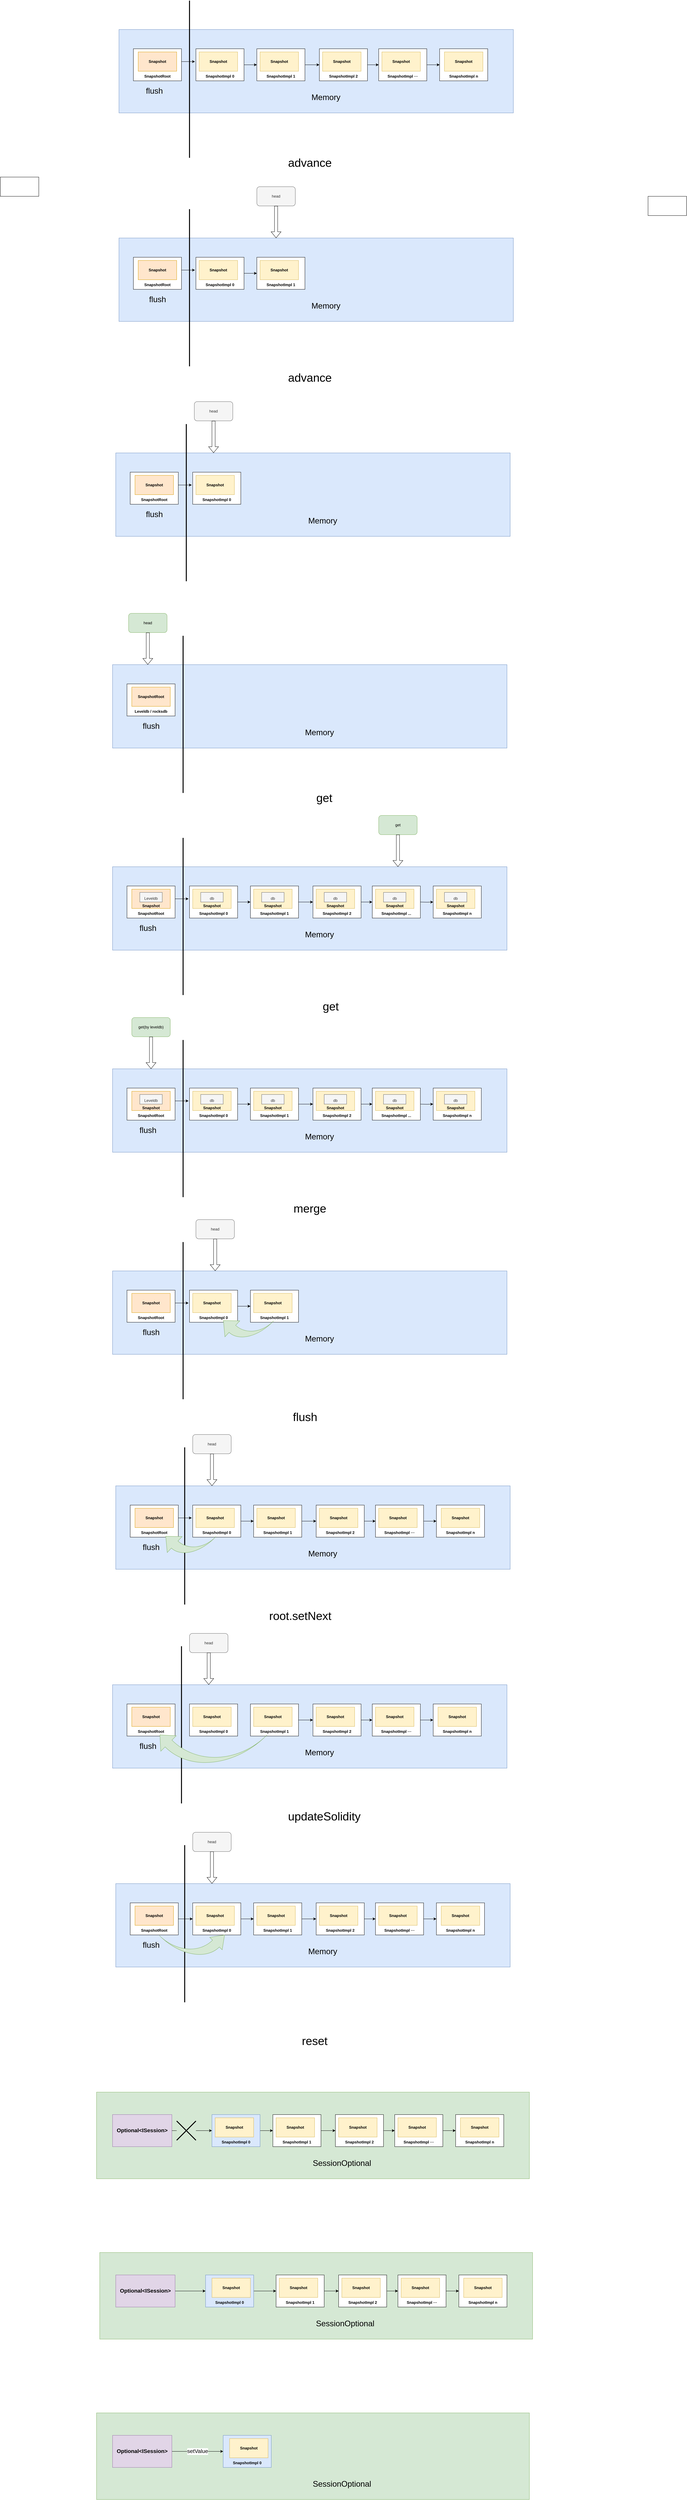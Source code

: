 <mxfile version="20.2.2" type="github">
  <diagram id="LMtSPcPTrsCjuYfVOd2I" name="第 1 页">
    <mxGraphModel dx="2893" dy="1103" grid="1" gridSize="10" guides="1" tooltips="1" connect="1" arrows="1" fold="1" page="1" pageScale="1" pageWidth="827" pageHeight="1169" math="0" shadow="0">
      <root>
        <mxCell id="0" />
        <mxCell id="1" parent="0" />
        <mxCell id="GyiHiaxdAorwV-g95_st-26" value="&amp;nbsp; &amp;nbsp; &amp;nbsp; &amp;nbsp; &amp;nbsp; &amp;nbsp; &amp;nbsp; &amp;nbsp; &amp;nbsp; &amp;nbsp; &amp;nbsp; &amp;nbsp; &amp;nbsp; &amp;nbsp; &amp;nbsp; &amp;nbsp; &amp;nbsp;&lt;b&gt;Memory&lt;/b&gt;" style="rounded=0;whiteSpace=wrap;html=1;fillColor=#dae8fc;strokeColor=#6c8ebf;" parent="1" vertex="1">
          <mxGeometry x="-140" y="250" width="1230" height="260" as="geometry" />
        </mxCell>
        <mxCell id="GyiHiaxdAorwV-g95_st-45" style="edgeStyle=orthogonalEdgeStyle;rounded=0;orthogonalLoop=1;jettySize=auto;html=1;exitX=1;exitY=0.5;exitDx=0;exitDy=0;entryX=0;entryY=0.5;entryDx=0;entryDy=0;" parent="1" source="GyiHiaxdAorwV-g95_st-33" target="GyiHiaxdAorwV-g95_st-39" edge="1">
          <mxGeometry relative="1" as="geometry" />
        </mxCell>
        <mxCell id="GyiHiaxdAorwV-g95_st-33" value="&lt;b&gt;&lt;br&gt;&lt;br&gt;&lt;br&gt;&lt;br&gt;&lt;br&gt;SnapshotImpl 0&lt;/b&gt;" style="rounded=0;whiteSpace=wrap;html=1;" parent="1" vertex="1">
          <mxGeometry x="100" y="310" width="150" height="100" as="geometry" />
        </mxCell>
        <mxCell id="GyiHiaxdAorwV-g95_st-34" value="Snapshot" style="rounded=0;whiteSpace=wrap;html=1;fillColor=#fff2cc;strokeColor=#d6b656;fontStyle=1" parent="1" vertex="1">
          <mxGeometry x="110" y="320" width="120" height="60" as="geometry" />
        </mxCell>
        <mxCell id="GyiHiaxdAorwV-g95_st-38" style="edgeStyle=orthogonalEdgeStyle;rounded=0;orthogonalLoop=1;jettySize=auto;html=1;exitX=1;exitY=0.5;exitDx=0;exitDy=0;entryX=-0.02;entryY=0.4;entryDx=0;entryDy=0;entryPerimeter=0;" parent="1" source="GyiHiaxdAorwV-g95_st-36" target="GyiHiaxdAorwV-g95_st-33" edge="1">
          <mxGeometry relative="1" as="geometry" />
        </mxCell>
        <mxCell id="GyiHiaxdAorwV-g95_st-53" value="&lt;b&gt;&lt;br&gt;&lt;br&gt;&lt;br&gt;&lt;br&gt;&lt;br&gt;&lt;/b&gt;&lt;span style=&quot;font-weight: 700;&quot;&gt;SnapshotRoot&lt;/span&gt;&lt;b&gt;&lt;br&gt;&lt;/b&gt;" style="rounded=0;whiteSpace=wrap;html=1;" parent="1" vertex="1">
          <mxGeometry x="-95" y="310" width="150" height="100" as="geometry" />
        </mxCell>
        <mxCell id="GyiHiaxdAorwV-g95_st-36" value="Snapshot" style="rounded=0;whiteSpace=wrap;html=1;fillColor=#ffe6cc;strokeColor=#d79b00;fontStyle=1" parent="1" vertex="1">
          <mxGeometry x="-80" y="320" width="120" height="60" as="geometry" />
        </mxCell>
        <mxCell id="GyiHiaxdAorwV-g95_st-46" style="edgeStyle=orthogonalEdgeStyle;rounded=0;orthogonalLoop=1;jettySize=auto;html=1;exitX=1;exitY=0.5;exitDx=0;exitDy=0;entryX=0;entryY=0.5;entryDx=0;entryDy=0;" parent="1" source="GyiHiaxdAorwV-g95_st-39" target="GyiHiaxdAorwV-g95_st-41" edge="1">
          <mxGeometry relative="1" as="geometry" />
        </mxCell>
        <mxCell id="GyiHiaxdAorwV-g95_st-39" value="&lt;b&gt;&lt;br&gt;&lt;br&gt;&lt;br&gt;&lt;br&gt;&lt;br&gt;SnapshotImpl 1&lt;/b&gt;" style="rounded=0;whiteSpace=wrap;html=1;" parent="1" vertex="1">
          <mxGeometry x="290" y="310" width="150" height="100" as="geometry" />
        </mxCell>
        <mxCell id="GyiHiaxdAorwV-g95_st-40" value="Snapshot" style="rounded=0;whiteSpace=wrap;html=1;fillColor=#fff2cc;strokeColor=#d6b656;fontStyle=1" parent="1" vertex="1">
          <mxGeometry x="300" y="320" width="120" height="60" as="geometry" />
        </mxCell>
        <mxCell id="GyiHiaxdAorwV-g95_st-47" style="edgeStyle=orthogonalEdgeStyle;rounded=0;orthogonalLoop=1;jettySize=auto;html=1;exitX=1;exitY=0.5;exitDx=0;exitDy=0;entryX=0;entryY=0.5;entryDx=0;entryDy=0;" parent="1" source="GyiHiaxdAorwV-g95_st-41" target="GyiHiaxdAorwV-g95_st-43" edge="1">
          <mxGeometry relative="1" as="geometry" />
        </mxCell>
        <mxCell id="GyiHiaxdAorwV-g95_st-41" value="&lt;b&gt;&lt;br&gt;&lt;br&gt;&lt;br&gt;&lt;br&gt;&lt;br&gt;SnapshotImpl 2&lt;/b&gt;" style="rounded=0;whiteSpace=wrap;html=1;" parent="1" vertex="1">
          <mxGeometry x="485" y="310" width="150" height="100" as="geometry" />
        </mxCell>
        <mxCell id="GyiHiaxdAorwV-g95_st-42" value="Snapshot" style="rounded=0;whiteSpace=wrap;html=1;fillColor=#fff2cc;strokeColor=#d6b656;fontStyle=1" parent="1" vertex="1">
          <mxGeometry x="495" y="320" width="120" height="60" as="geometry" />
        </mxCell>
        <mxCell id="GyiHiaxdAorwV-g95_st-50" style="edgeStyle=orthogonalEdgeStyle;rounded=0;orthogonalLoop=1;jettySize=auto;html=1;exitX=1;exitY=0.5;exitDx=0;exitDy=0;entryX=0;entryY=0.5;entryDx=0;entryDy=0;" parent="1" source="GyiHiaxdAorwV-g95_st-43" target="GyiHiaxdAorwV-g95_st-48" edge="1">
          <mxGeometry relative="1" as="geometry" />
        </mxCell>
        <mxCell id="GyiHiaxdAorwV-g95_st-43" value="&lt;b&gt;&lt;br&gt;&lt;br&gt;&lt;br&gt;&lt;br&gt;&lt;br&gt;SnapshotImpl ···&lt;/b&gt;" style="rounded=0;whiteSpace=wrap;html=1;" parent="1" vertex="1">
          <mxGeometry x="670" y="310" width="150" height="100" as="geometry" />
        </mxCell>
        <mxCell id="GyiHiaxdAorwV-g95_st-44" value="Snapshot" style="rounded=0;whiteSpace=wrap;html=1;fillColor=#fff2cc;strokeColor=#d6b656;fontStyle=1" parent="1" vertex="1">
          <mxGeometry x="680" y="320" width="120" height="60" as="geometry" />
        </mxCell>
        <mxCell id="GyiHiaxdAorwV-g95_st-48" value="&lt;b&gt;&lt;br&gt;&lt;br&gt;&lt;br&gt;&lt;br&gt;&lt;br&gt;SnapshotImpl n&lt;/b&gt;" style="rounded=0;whiteSpace=wrap;html=1;" parent="1" vertex="1">
          <mxGeometry x="860" y="310" width="150" height="100" as="geometry" />
        </mxCell>
        <mxCell id="GyiHiaxdAorwV-g95_st-49" value="Snapshot" style="rounded=0;whiteSpace=wrap;html=1;fillColor=#fff2cc;strokeColor=#d6b656;fontStyle=1" parent="1" vertex="1">
          <mxGeometry x="875" y="320" width="120" height="60" as="geometry" />
        </mxCell>
        <mxCell id="GyiHiaxdAorwV-g95_st-55" value="" style="endArrow=none;html=1;rounded=0;strokeWidth=3;" parent="1" edge="1">
          <mxGeometry width="50" height="50" relative="1" as="geometry">
            <mxPoint x="80" y="650" as="sourcePoint" />
            <mxPoint x="80" y="160" as="targetPoint" />
          </mxGeometry>
        </mxCell>
        <mxCell id="GyiHiaxdAorwV-g95_st-56" value="Memory" style="text;html=1;resizable=0;autosize=1;align=center;verticalAlign=middle;points=[];fillColor=none;strokeColor=none;rounded=0;strokeWidth=6;fontSize=25;" parent="1" vertex="1">
          <mxGeometry x="450" y="440" width="110" height="40" as="geometry" />
        </mxCell>
        <mxCell id="GyiHiaxdAorwV-g95_st-57" value="flush" style="text;html=1;resizable=0;autosize=1;align=center;verticalAlign=middle;points=[];fillColor=none;strokeColor=none;rounded=0;fontSize=25;" parent="1" vertex="1">
          <mxGeometry x="-65" y="420" width="70" height="40" as="geometry" />
        </mxCell>
        <mxCell id="y7tQ5e87_zyzkTPcuFcb-1" value="" style="rounded=0;whiteSpace=wrap;html=1;fillColor=#dae8fc;strokeColor=#6c8ebf;" parent="1" vertex="1">
          <mxGeometry x="-140" y="900" width="1230" height="260" as="geometry" />
        </mxCell>
        <mxCell id="y7tQ5e87_zyzkTPcuFcb-2" style="edgeStyle=orthogonalEdgeStyle;rounded=0;orthogonalLoop=1;jettySize=auto;html=1;exitX=1;exitY=0.5;exitDx=0;exitDy=0;entryX=0;entryY=0.5;entryDx=0;entryDy=0;" parent="1" source="y7tQ5e87_zyzkTPcuFcb-3" target="y7tQ5e87_zyzkTPcuFcb-9" edge="1">
          <mxGeometry relative="1" as="geometry" />
        </mxCell>
        <mxCell id="y7tQ5e87_zyzkTPcuFcb-3" value="&lt;b&gt;&lt;br&gt;&lt;br&gt;&lt;br&gt;&lt;br&gt;&lt;br&gt;SnapshotImpl 0&lt;/b&gt;" style="rounded=0;whiteSpace=wrap;html=1;" parent="1" vertex="1">
          <mxGeometry x="100" y="960" width="150" height="100" as="geometry" />
        </mxCell>
        <mxCell id="y7tQ5e87_zyzkTPcuFcb-4" value="Snapshot" style="rounded=0;whiteSpace=wrap;html=1;fillColor=#fff2cc;strokeColor=#d6b656;fontStyle=1" parent="1" vertex="1">
          <mxGeometry x="110" y="970" width="120" height="60" as="geometry" />
        </mxCell>
        <mxCell id="y7tQ5e87_zyzkTPcuFcb-5" style="edgeStyle=orthogonalEdgeStyle;rounded=0;orthogonalLoop=1;jettySize=auto;html=1;exitX=1;exitY=0.5;exitDx=0;exitDy=0;entryX=-0.02;entryY=0.4;entryDx=0;entryDy=0;entryPerimeter=0;" parent="1" source="y7tQ5e87_zyzkTPcuFcb-7" target="y7tQ5e87_zyzkTPcuFcb-3" edge="1">
          <mxGeometry relative="1" as="geometry" />
        </mxCell>
        <mxCell id="y7tQ5e87_zyzkTPcuFcb-6" value="&lt;b&gt;&lt;br&gt;&lt;br&gt;&lt;br&gt;&lt;br&gt;&lt;br&gt;&lt;/b&gt;&lt;span style=&quot;font-weight: 700;&quot;&gt;SnapshotRoot&lt;/span&gt;" style="rounded=0;whiteSpace=wrap;html=1;" parent="1" vertex="1">
          <mxGeometry x="-95" y="960" width="150" height="100" as="geometry" />
        </mxCell>
        <mxCell id="y7tQ5e87_zyzkTPcuFcb-7" value="Snapshot" style="rounded=0;whiteSpace=wrap;html=1;fillColor=#ffe6cc;strokeColor=#d79b00;fontStyle=1" parent="1" vertex="1">
          <mxGeometry x="-80" y="970" width="120" height="60" as="geometry" />
        </mxCell>
        <mxCell id="y7tQ5e87_zyzkTPcuFcb-9" value="&lt;b&gt;&lt;br&gt;&lt;br&gt;&lt;br&gt;&lt;br&gt;&lt;br&gt;SnapshotImpl 1&lt;/b&gt;" style="rounded=0;whiteSpace=wrap;html=1;" parent="1" vertex="1">
          <mxGeometry x="290" y="960" width="150" height="100" as="geometry" />
        </mxCell>
        <mxCell id="y7tQ5e87_zyzkTPcuFcb-10" value="Snapshot" style="rounded=0;whiteSpace=wrap;html=1;fillColor=#fff2cc;strokeColor=#d6b656;fontStyle=1" parent="1" vertex="1">
          <mxGeometry x="300" y="970" width="120" height="60" as="geometry" />
        </mxCell>
        <mxCell id="y7tQ5e87_zyzkTPcuFcb-19" value="" style="endArrow=none;html=1;rounded=0;strokeWidth=3;" parent="1" edge="1">
          <mxGeometry width="50" height="50" relative="1" as="geometry">
            <mxPoint x="80" y="1300" as="sourcePoint" />
            <mxPoint x="80" y="810" as="targetPoint" />
          </mxGeometry>
        </mxCell>
        <mxCell id="y7tQ5e87_zyzkTPcuFcb-20" value="Memory" style="text;html=1;resizable=0;autosize=1;align=center;verticalAlign=middle;points=[];fillColor=none;strokeColor=none;rounded=0;strokeWidth=6;fontSize=25;" parent="1" vertex="1">
          <mxGeometry x="450" y="1090" width="110" height="40" as="geometry" />
        </mxCell>
        <mxCell id="y7tQ5e87_zyzkTPcuFcb-21" value="flush" style="text;html=1;resizable=0;autosize=1;align=center;verticalAlign=middle;points=[];fillColor=none;strokeColor=none;rounded=0;fontSize=25;" parent="1" vertex="1">
          <mxGeometry x="-55" y="1070" width="70" height="40" as="geometry" />
        </mxCell>
        <mxCell id="y7tQ5e87_zyzkTPcuFcb-24" value="head" style="rounded=1;whiteSpace=wrap;html=1;fillColor=#f5f5f5;fontColor=#333333;strokeColor=#666666;" parent="1" vertex="1">
          <mxGeometry x="290" y="740" width="120" height="60" as="geometry" />
        </mxCell>
        <mxCell id="y7tQ5e87_zyzkTPcuFcb-25" value="" style="shape=flexArrow;endArrow=classic;html=1;rounded=0;" parent="1" edge="1">
          <mxGeometry width="50" height="50" relative="1" as="geometry">
            <mxPoint x="350" y="800" as="sourcePoint" />
            <mxPoint x="350" y="900" as="targetPoint" />
          </mxGeometry>
        </mxCell>
        <mxCell id="y7tQ5e87_zyzkTPcuFcb-27" value="" style="rounded=0;whiteSpace=wrap;html=1;fillColor=#dae8fc;strokeColor=#6c8ebf;" parent="1" vertex="1">
          <mxGeometry x="-150" y="1570" width="1230" height="260" as="geometry" />
        </mxCell>
        <mxCell id="y7tQ5e87_zyzkTPcuFcb-29" value="&lt;b&gt;&lt;br&gt;&lt;br&gt;&lt;br&gt;&lt;br&gt;&lt;br&gt;SnapshotImpl 0&lt;/b&gt;" style="rounded=0;whiteSpace=wrap;html=1;" parent="1" vertex="1">
          <mxGeometry x="90" y="1630" width="150" height="100" as="geometry" />
        </mxCell>
        <mxCell id="y7tQ5e87_zyzkTPcuFcb-30" value="Snapshot" style="rounded=0;whiteSpace=wrap;html=1;fillColor=#fff2cc;strokeColor=#d6b656;fontStyle=1" parent="1" vertex="1">
          <mxGeometry x="100" y="1640" width="120" height="60" as="geometry" />
        </mxCell>
        <mxCell id="y7tQ5e87_zyzkTPcuFcb-31" style="edgeStyle=orthogonalEdgeStyle;rounded=0;orthogonalLoop=1;jettySize=auto;html=1;exitX=1;exitY=0.5;exitDx=0;exitDy=0;entryX=-0.02;entryY=0.4;entryDx=0;entryDy=0;entryPerimeter=0;" parent="1" source="y7tQ5e87_zyzkTPcuFcb-33" target="y7tQ5e87_zyzkTPcuFcb-29" edge="1">
          <mxGeometry relative="1" as="geometry" />
        </mxCell>
        <mxCell id="y7tQ5e87_zyzkTPcuFcb-32" value="&lt;b&gt;&lt;br&gt;&lt;br&gt;&lt;br&gt;&lt;br&gt;&lt;br&gt;&lt;/b&gt;&lt;span style=&quot;font-weight: 700;&quot;&gt;SnapshotRoot&lt;/span&gt;" style="rounded=0;whiteSpace=wrap;html=1;" parent="1" vertex="1">
          <mxGeometry x="-105" y="1630" width="150" height="100" as="geometry" />
        </mxCell>
        <mxCell id="y7tQ5e87_zyzkTPcuFcb-33" value="&lt;span style=&quot;&quot;&gt;Snapshot&lt;/span&gt;" style="rounded=0;whiteSpace=wrap;html=1;fillColor=#ffe6cc;strokeColor=#d79b00;fontStyle=1" parent="1" vertex="1">
          <mxGeometry x="-90" y="1640" width="120" height="60" as="geometry" />
        </mxCell>
        <mxCell id="y7tQ5e87_zyzkTPcuFcb-36" value="" style="endArrow=none;html=1;rounded=0;strokeWidth=3;" parent="1" edge="1">
          <mxGeometry width="50" height="50" relative="1" as="geometry">
            <mxPoint x="70" y="1970" as="sourcePoint" />
            <mxPoint x="70" y="1480" as="targetPoint" />
          </mxGeometry>
        </mxCell>
        <mxCell id="y7tQ5e87_zyzkTPcuFcb-37" value="Memory" style="text;html=1;resizable=0;autosize=1;align=center;verticalAlign=middle;points=[];fillColor=none;strokeColor=none;rounded=0;strokeWidth=6;fontSize=25;" parent="1" vertex="1">
          <mxGeometry x="440" y="1760" width="110" height="40" as="geometry" />
        </mxCell>
        <mxCell id="y7tQ5e87_zyzkTPcuFcb-38" value="flush" style="text;html=1;resizable=0;autosize=1;align=center;verticalAlign=middle;points=[];fillColor=none;strokeColor=none;rounded=0;fontSize=25;" parent="1" vertex="1">
          <mxGeometry x="-65" y="1740" width="70" height="40" as="geometry" />
        </mxCell>
        <mxCell id="y7tQ5e87_zyzkTPcuFcb-39" value="head" style="rounded=1;whiteSpace=wrap;html=1;fillColor=#f5f5f5;fontColor=#333333;strokeColor=#666666;" parent="1" vertex="1">
          <mxGeometry x="95" y="1410" width="120" height="60" as="geometry" />
        </mxCell>
        <mxCell id="y7tQ5e87_zyzkTPcuFcb-40" value="" style="shape=flexArrow;endArrow=classic;html=1;rounded=0;" parent="1" edge="1">
          <mxGeometry width="50" height="50" relative="1" as="geometry">
            <mxPoint x="155" y="1470" as="sourcePoint" />
            <mxPoint x="155" y="1570" as="targetPoint" />
          </mxGeometry>
        </mxCell>
        <mxCell id="y7tQ5e87_zyzkTPcuFcb-41" value="" style="rounded=0;whiteSpace=wrap;html=1;fillColor=#dae8fc;strokeColor=#6c8ebf;" parent="1" vertex="1">
          <mxGeometry x="-160" y="2230" width="1230" height="260" as="geometry" />
        </mxCell>
        <mxCell id="y7tQ5e87_zyzkTPcuFcb-45" value="&lt;b&gt;&lt;br&gt;&lt;br&gt;&lt;br&gt;&lt;br&gt;&lt;br&gt;Leveldb / rocksdb&lt;/b&gt;" style="rounded=0;whiteSpace=wrap;html=1;" parent="1" vertex="1">
          <mxGeometry x="-115" y="2290" width="150" height="100" as="geometry" />
        </mxCell>
        <mxCell id="y7tQ5e87_zyzkTPcuFcb-46" value="SnapshotRoot" style="rounded=0;whiteSpace=wrap;html=1;fillColor=#ffe6cc;strokeColor=#d79b00;fontStyle=1" parent="1" vertex="1">
          <mxGeometry x="-100" y="2300" width="120" height="60" as="geometry" />
        </mxCell>
        <mxCell id="y7tQ5e87_zyzkTPcuFcb-47" value="" style="endArrow=none;html=1;rounded=0;strokeWidth=3;" parent="1" edge="1">
          <mxGeometry width="50" height="50" relative="1" as="geometry">
            <mxPoint x="60" y="2630" as="sourcePoint" />
            <mxPoint x="60" y="2140" as="targetPoint" />
          </mxGeometry>
        </mxCell>
        <mxCell id="y7tQ5e87_zyzkTPcuFcb-48" value="Memory" style="text;html=1;resizable=0;autosize=1;align=center;verticalAlign=middle;points=[];fillColor=none;strokeColor=none;rounded=0;strokeWidth=6;fontSize=25;" parent="1" vertex="1">
          <mxGeometry x="430" y="2420" width="110" height="40" as="geometry" />
        </mxCell>
        <mxCell id="y7tQ5e87_zyzkTPcuFcb-49" value="flush" style="text;html=1;resizable=0;autosize=1;align=center;verticalAlign=middle;points=[];fillColor=none;strokeColor=none;rounded=0;fontSize=25;" parent="1" vertex="1">
          <mxGeometry x="-75" y="2400" width="70" height="40" as="geometry" />
        </mxCell>
        <mxCell id="y7tQ5e87_zyzkTPcuFcb-50" value="head" style="rounded=1;whiteSpace=wrap;html=1;fillColor=#d5e8d4;strokeColor=#82b366;" parent="1" vertex="1">
          <mxGeometry x="-110" y="2070" width="120" height="60" as="geometry" />
        </mxCell>
        <mxCell id="y7tQ5e87_zyzkTPcuFcb-51" value="" style="shape=flexArrow;endArrow=classic;html=1;rounded=0;" parent="1" edge="1">
          <mxGeometry width="50" height="50" relative="1" as="geometry">
            <mxPoint x="-50" y="2130" as="sourcePoint" />
            <mxPoint x="-50" y="2230" as="targetPoint" />
          </mxGeometry>
        </mxCell>
        <mxCell id="y7tQ5e87_zyzkTPcuFcb-73" value="&amp;nbsp; &amp;nbsp; &amp;nbsp; &amp;nbsp; &amp;nbsp; &amp;nbsp; &amp;nbsp; &amp;nbsp; &amp;nbsp; &amp;nbsp; &amp;nbsp; &amp;nbsp; &amp;nbsp; &amp;nbsp; &amp;nbsp; &amp;nbsp;&amp;nbsp;" style="rounded=0;whiteSpace=wrap;html=1;fillColor=#dae8fc;strokeColor=#6c8ebf;" parent="1" vertex="1">
          <mxGeometry x="-160" y="2860" width="1230" height="260" as="geometry" />
        </mxCell>
        <mxCell id="y7tQ5e87_zyzkTPcuFcb-74" style="edgeStyle=orthogonalEdgeStyle;rounded=0;orthogonalLoop=1;jettySize=auto;html=1;exitX=1;exitY=0.5;exitDx=0;exitDy=0;entryX=0;entryY=0.5;entryDx=0;entryDy=0;" parent="1" source="y7tQ5e87_zyzkTPcuFcb-75" edge="1">
          <mxGeometry relative="1" as="geometry">
            <mxPoint x="270" y="2970" as="targetPoint" />
          </mxGeometry>
        </mxCell>
        <mxCell id="y7tQ5e87_zyzkTPcuFcb-75" value="&lt;b&gt;&lt;br&gt;&lt;br&gt;&lt;br&gt;&lt;br&gt;&lt;br&gt;SnapshotImpl 0&lt;/b&gt;" style="rounded=0;whiteSpace=wrap;html=1;" parent="1" vertex="1">
          <mxGeometry x="80" y="2920" width="150" height="100" as="geometry" />
        </mxCell>
        <mxCell id="y7tQ5e87_zyzkTPcuFcb-76" value="&lt;br&gt;&lt;br&gt;&lt;br&gt;Snapshot" style="rounded=0;whiteSpace=wrap;html=1;fillColor=#fff2cc;strokeColor=#d6b656;fontStyle=1" parent="1" vertex="1">
          <mxGeometry x="90" y="2930" width="120" height="60" as="geometry" />
        </mxCell>
        <mxCell id="y7tQ5e87_zyzkTPcuFcb-77" style="edgeStyle=orthogonalEdgeStyle;rounded=0;orthogonalLoop=1;jettySize=auto;html=1;exitX=1;exitY=0.5;exitDx=0;exitDy=0;entryX=-0.02;entryY=0.4;entryDx=0;entryDy=0;entryPerimeter=0;" parent="1" source="y7tQ5e87_zyzkTPcuFcb-79" target="y7tQ5e87_zyzkTPcuFcb-75" edge="1">
          <mxGeometry relative="1" as="geometry" />
        </mxCell>
        <mxCell id="y7tQ5e87_zyzkTPcuFcb-78" value="&lt;b&gt;&lt;br&gt;&lt;br&gt;&lt;br&gt;&lt;br&gt;&lt;br&gt;&lt;/b&gt;&lt;span style=&quot;font-weight: 700;&quot;&gt;SnapshotRoot&lt;/span&gt;" style="rounded=0;whiteSpace=wrap;html=1;" parent="1" vertex="1">
          <mxGeometry x="-115" y="2920" width="150" height="100" as="geometry" />
        </mxCell>
        <mxCell id="y7tQ5e87_zyzkTPcuFcb-79" value="&lt;br&gt;&lt;br&gt;&lt;br&gt;Snapshot" style="rounded=0;whiteSpace=wrap;html=1;fillColor=#ffe6cc;strokeColor=#d79b00;fontStyle=1" parent="1" vertex="1">
          <mxGeometry x="-100" y="2930" width="120" height="60" as="geometry" />
        </mxCell>
        <mxCell id="y7tQ5e87_zyzkTPcuFcb-80" style="edgeStyle=orthogonalEdgeStyle;rounded=0;orthogonalLoop=1;jettySize=auto;html=1;exitX=1;exitY=0.5;exitDx=0;exitDy=0;entryX=0;entryY=0.5;entryDx=0;entryDy=0;" parent="1" edge="1">
          <mxGeometry relative="1" as="geometry">
            <mxPoint x="420" y="2970" as="sourcePoint" />
            <mxPoint x="465" y="2970" as="targetPoint" />
          </mxGeometry>
        </mxCell>
        <mxCell id="y7tQ5e87_zyzkTPcuFcb-83" style="edgeStyle=orthogonalEdgeStyle;rounded=0;orthogonalLoop=1;jettySize=auto;html=1;exitX=1;exitY=0.5;exitDx=0;exitDy=0;entryX=0;entryY=0.5;entryDx=0;entryDy=0;" parent="1" edge="1">
          <mxGeometry relative="1" as="geometry">
            <mxPoint x="615" y="2970" as="sourcePoint" />
            <mxPoint x="650" y="2970" as="targetPoint" />
          </mxGeometry>
        </mxCell>
        <mxCell id="y7tQ5e87_zyzkTPcuFcb-86" style="edgeStyle=orthogonalEdgeStyle;rounded=0;orthogonalLoop=1;jettySize=auto;html=1;exitX=1;exitY=0.5;exitDx=0;exitDy=0;entryX=0;entryY=0.5;entryDx=0;entryDy=0;" parent="1" edge="1">
          <mxGeometry relative="1" as="geometry">
            <mxPoint x="800" y="2970" as="sourcePoint" />
            <mxPoint x="840" y="2970" as="targetPoint" />
          </mxGeometry>
        </mxCell>
        <mxCell id="y7tQ5e87_zyzkTPcuFcb-91" value="" style="endArrow=none;html=1;rounded=0;strokeWidth=3;" parent="1" edge="1">
          <mxGeometry width="50" height="50" relative="1" as="geometry">
            <mxPoint x="60" y="3260" as="sourcePoint" />
            <mxPoint x="60" y="2770" as="targetPoint" />
          </mxGeometry>
        </mxCell>
        <mxCell id="y7tQ5e87_zyzkTPcuFcb-92" value="Memory" style="text;html=1;resizable=0;autosize=1;align=center;verticalAlign=middle;points=[];fillColor=none;strokeColor=none;rounded=0;strokeWidth=6;fontSize=25;" parent="1" vertex="1">
          <mxGeometry x="430" y="3050" width="110" height="40" as="geometry" />
        </mxCell>
        <mxCell id="y7tQ5e87_zyzkTPcuFcb-93" value="flush" style="text;html=1;resizable=0;autosize=1;align=center;verticalAlign=middle;points=[];fillColor=none;strokeColor=none;rounded=0;fontSize=25;" parent="1" vertex="1">
          <mxGeometry x="-85" y="3030" width="70" height="40" as="geometry" />
        </mxCell>
        <mxCell id="y7tQ5e87_zyzkTPcuFcb-94" value="get" style="rounded=1;whiteSpace=wrap;html=1;fillColor=#d5e8d4;strokeColor=#82b366;" parent="1" vertex="1">
          <mxGeometry x="670" y="2700" width="120" height="60" as="geometry" />
        </mxCell>
        <mxCell id="y7tQ5e87_zyzkTPcuFcb-95" value="" style="shape=flexArrow;endArrow=classic;html=1;rounded=0;" parent="1" edge="1">
          <mxGeometry width="50" height="50" relative="1" as="geometry">
            <mxPoint x="730" y="2760" as="sourcePoint" />
            <mxPoint x="730" y="2860" as="targetPoint" />
          </mxGeometry>
        </mxCell>
        <mxCell id="y7tQ5e87_zyzkTPcuFcb-99" value="&lt;font style=&quot;font-size: 12px;&quot;&gt;db&lt;/font&gt;" style="rounded=0;whiteSpace=wrap;html=1;fontSize=20;fillColor=#f5f5f5;fontColor=#333333;strokeColor=#666666;" parent="1" vertex="1">
          <mxGeometry x="115" y="2940" width="70" height="30" as="geometry" />
        </mxCell>
        <mxCell id="y7tQ5e87_zyzkTPcuFcb-103" value="&lt;b&gt;&lt;br&gt;&lt;br&gt;&lt;br&gt;&lt;br&gt;&lt;br&gt;SnapshotImpl 1&lt;/b&gt;" style="rounded=0;whiteSpace=wrap;html=1;" parent="1" vertex="1">
          <mxGeometry x="270" y="2920" width="150" height="100" as="geometry" />
        </mxCell>
        <mxCell id="y7tQ5e87_zyzkTPcuFcb-104" value="&lt;br&gt;&lt;br&gt;&lt;br&gt;Snapshot" style="rounded=0;whiteSpace=wrap;html=1;fillColor=#fff2cc;strokeColor=#d6b656;fontStyle=1" parent="1" vertex="1">
          <mxGeometry x="280" y="2930" width="120" height="60" as="geometry" />
        </mxCell>
        <mxCell id="y7tQ5e87_zyzkTPcuFcb-105" value="&lt;font style=&quot;font-size: 12px;&quot;&gt;db&lt;/font&gt;" style="rounded=0;whiteSpace=wrap;html=1;fontSize=20;fillColor=#f5f5f5;fontColor=#333333;strokeColor=#666666;" parent="1" vertex="1">
          <mxGeometry x="305" y="2940" width="70" height="30" as="geometry" />
        </mxCell>
        <mxCell id="y7tQ5e87_zyzkTPcuFcb-106" value="&lt;b&gt;&lt;br&gt;&lt;br&gt;&lt;br&gt;&lt;br&gt;&lt;br&gt;SnapshotImpl 2&lt;/b&gt;" style="rounded=0;whiteSpace=wrap;html=1;" parent="1" vertex="1">
          <mxGeometry x="465" y="2920" width="150" height="100" as="geometry" />
        </mxCell>
        <mxCell id="y7tQ5e87_zyzkTPcuFcb-107" value="&lt;br&gt;&lt;br&gt;&lt;br&gt;Snapshot" style="rounded=0;whiteSpace=wrap;html=1;fillColor=#fff2cc;strokeColor=#d6b656;fontStyle=1" parent="1" vertex="1">
          <mxGeometry x="475" y="2930" width="120" height="60" as="geometry" />
        </mxCell>
        <mxCell id="y7tQ5e87_zyzkTPcuFcb-108" value="&lt;font style=&quot;font-size: 12px;&quot;&gt;db&lt;/font&gt;" style="rounded=0;whiteSpace=wrap;html=1;fontSize=20;fillColor=#f5f5f5;fontColor=#333333;strokeColor=#666666;" parent="1" vertex="1">
          <mxGeometry x="500" y="2940" width="70" height="30" as="geometry" />
        </mxCell>
        <mxCell id="y7tQ5e87_zyzkTPcuFcb-109" value="&lt;b&gt;&lt;br&gt;&lt;br&gt;&lt;br&gt;&lt;br&gt;&lt;br&gt;SnapshotImpl ...&lt;/b&gt;" style="rounded=0;whiteSpace=wrap;html=1;" parent="1" vertex="1">
          <mxGeometry x="650" y="2920" width="150" height="100" as="geometry" />
        </mxCell>
        <mxCell id="y7tQ5e87_zyzkTPcuFcb-110" value="&lt;br&gt;&lt;br&gt;&lt;br&gt;Snapshot" style="rounded=0;whiteSpace=wrap;html=1;fillColor=#fff2cc;strokeColor=#d6b656;fontStyle=1" parent="1" vertex="1">
          <mxGeometry x="660" y="2930" width="120" height="60" as="geometry" />
        </mxCell>
        <mxCell id="y7tQ5e87_zyzkTPcuFcb-111" value="&lt;font style=&quot;font-size: 12px;&quot;&gt;db&lt;/font&gt;" style="rounded=0;whiteSpace=wrap;html=1;fontSize=20;fillColor=#f5f5f5;fontColor=#333333;strokeColor=#666666;" parent="1" vertex="1">
          <mxGeometry x="685" y="2940" width="70" height="30" as="geometry" />
        </mxCell>
        <mxCell id="y7tQ5e87_zyzkTPcuFcb-112" value="&lt;b&gt;&lt;br&gt;&lt;br&gt;&lt;br&gt;&lt;br&gt;&lt;br&gt;SnapshotImpl n&lt;/b&gt;" style="rounded=0;whiteSpace=wrap;html=1;" parent="1" vertex="1">
          <mxGeometry x="840" y="2920" width="150" height="100" as="geometry" />
        </mxCell>
        <mxCell id="y7tQ5e87_zyzkTPcuFcb-113" value="&lt;br&gt;&lt;br&gt;&lt;br&gt;Snapshot" style="rounded=0;whiteSpace=wrap;html=1;fillColor=#fff2cc;strokeColor=#d6b656;fontStyle=1" parent="1" vertex="1">
          <mxGeometry x="850" y="2930" width="120" height="60" as="geometry" />
        </mxCell>
        <mxCell id="y7tQ5e87_zyzkTPcuFcb-114" value="&lt;font style=&quot;font-size: 12px;&quot;&gt;db&lt;/font&gt;" style="rounded=0;whiteSpace=wrap;html=1;fontSize=20;fillColor=#f5f5f5;fontColor=#333333;strokeColor=#666666;" parent="1" vertex="1">
          <mxGeometry x="875" y="2940" width="70" height="30" as="geometry" />
        </mxCell>
        <mxCell id="y7tQ5e87_zyzkTPcuFcb-115" value="&lt;font style=&quot;font-size: 12px;&quot;&gt;Leveldb&lt;/font&gt;" style="rounded=0;whiteSpace=wrap;html=1;fontSize=20;fillColor=#f5f5f5;fontColor=#333333;strokeColor=#666666;" parent="1" vertex="1">
          <mxGeometry x="-75" y="2940" width="70" height="30" as="geometry" />
        </mxCell>
        <mxCell id="y7tQ5e87_zyzkTPcuFcb-116" value="&amp;nbsp; &amp;nbsp; &amp;nbsp; &amp;nbsp; &amp;nbsp; &amp;nbsp; &amp;nbsp; &amp;nbsp; &amp;nbsp; &amp;nbsp; &amp;nbsp; &amp;nbsp; &amp;nbsp; &amp;nbsp; &amp;nbsp; &amp;nbsp;&amp;nbsp;" style="rounded=0;whiteSpace=wrap;html=1;fillColor=#dae8fc;strokeColor=#6c8ebf;" parent="1" vertex="1">
          <mxGeometry x="-160" y="3490" width="1230" height="260" as="geometry" />
        </mxCell>
        <mxCell id="y7tQ5e87_zyzkTPcuFcb-117" style="edgeStyle=orthogonalEdgeStyle;rounded=0;orthogonalLoop=1;jettySize=auto;html=1;exitX=1;exitY=0.5;exitDx=0;exitDy=0;entryX=0;entryY=0.5;entryDx=0;entryDy=0;" parent="1" source="y7tQ5e87_zyzkTPcuFcb-118" edge="1">
          <mxGeometry relative="1" as="geometry">
            <mxPoint x="270" y="3600" as="targetPoint" />
          </mxGeometry>
        </mxCell>
        <mxCell id="y7tQ5e87_zyzkTPcuFcb-118" value="&lt;b&gt;&lt;br&gt;&lt;br&gt;&lt;br&gt;&lt;br&gt;&lt;br&gt;SnapshotImpl 0&lt;/b&gt;" style="rounded=0;whiteSpace=wrap;html=1;" parent="1" vertex="1">
          <mxGeometry x="80" y="3550" width="150" height="100" as="geometry" />
        </mxCell>
        <mxCell id="y7tQ5e87_zyzkTPcuFcb-119" value="&lt;br&gt;&lt;br&gt;&lt;br&gt;Snapshot" style="rounded=0;whiteSpace=wrap;html=1;fillColor=#fff2cc;strokeColor=#d6b656;fontStyle=1" parent="1" vertex="1">
          <mxGeometry x="90" y="3560" width="120" height="60" as="geometry" />
        </mxCell>
        <mxCell id="y7tQ5e87_zyzkTPcuFcb-120" style="edgeStyle=orthogonalEdgeStyle;rounded=0;orthogonalLoop=1;jettySize=auto;html=1;exitX=1;exitY=0.5;exitDx=0;exitDy=0;entryX=-0.02;entryY=0.4;entryDx=0;entryDy=0;entryPerimeter=0;" parent="1" source="y7tQ5e87_zyzkTPcuFcb-122" target="y7tQ5e87_zyzkTPcuFcb-118" edge="1">
          <mxGeometry relative="1" as="geometry" />
        </mxCell>
        <mxCell id="y7tQ5e87_zyzkTPcuFcb-121" value="&lt;b&gt;&lt;br&gt;&lt;br&gt;&lt;br&gt;&lt;br&gt;&lt;br&gt;&lt;/b&gt;&lt;span style=&quot;font-weight: 700;&quot;&gt;SnapshotRoot&lt;/span&gt;" style="rounded=0;whiteSpace=wrap;html=1;" parent="1" vertex="1">
          <mxGeometry x="-115" y="3550" width="150" height="100" as="geometry" />
        </mxCell>
        <mxCell id="y7tQ5e87_zyzkTPcuFcb-122" value="&lt;br&gt;&lt;br&gt;&lt;br&gt;Snapshot" style="rounded=0;whiteSpace=wrap;html=1;fillColor=#ffe6cc;strokeColor=#d79b00;fontStyle=1" parent="1" vertex="1">
          <mxGeometry x="-100" y="3560" width="120" height="60" as="geometry" />
        </mxCell>
        <mxCell id="y7tQ5e87_zyzkTPcuFcb-123" style="edgeStyle=orthogonalEdgeStyle;rounded=0;orthogonalLoop=1;jettySize=auto;html=1;exitX=1;exitY=0.5;exitDx=0;exitDy=0;entryX=0;entryY=0.5;entryDx=0;entryDy=0;" parent="1" edge="1">
          <mxGeometry relative="1" as="geometry">
            <mxPoint x="420" y="3600" as="sourcePoint" />
            <mxPoint x="465" y="3600" as="targetPoint" />
          </mxGeometry>
        </mxCell>
        <mxCell id="y7tQ5e87_zyzkTPcuFcb-124" style="edgeStyle=orthogonalEdgeStyle;rounded=0;orthogonalLoop=1;jettySize=auto;html=1;exitX=1;exitY=0.5;exitDx=0;exitDy=0;entryX=0;entryY=0.5;entryDx=0;entryDy=0;" parent="1" edge="1">
          <mxGeometry relative="1" as="geometry">
            <mxPoint x="615" y="3600" as="sourcePoint" />
            <mxPoint x="650" y="3600" as="targetPoint" />
          </mxGeometry>
        </mxCell>
        <mxCell id="y7tQ5e87_zyzkTPcuFcb-125" style="edgeStyle=orthogonalEdgeStyle;rounded=0;orthogonalLoop=1;jettySize=auto;html=1;exitX=1;exitY=0.5;exitDx=0;exitDy=0;entryX=0;entryY=0.5;entryDx=0;entryDy=0;" parent="1" edge="1">
          <mxGeometry relative="1" as="geometry">
            <mxPoint x="800" y="3600" as="sourcePoint" />
            <mxPoint x="840" y="3600" as="targetPoint" />
          </mxGeometry>
        </mxCell>
        <mxCell id="y7tQ5e87_zyzkTPcuFcb-126" value="" style="endArrow=none;html=1;rounded=0;strokeWidth=3;" parent="1" edge="1">
          <mxGeometry width="50" height="50" relative="1" as="geometry">
            <mxPoint x="60" y="3890" as="sourcePoint" />
            <mxPoint x="60" y="3400" as="targetPoint" />
          </mxGeometry>
        </mxCell>
        <mxCell id="y7tQ5e87_zyzkTPcuFcb-127" value="Memory" style="text;html=1;resizable=0;autosize=1;align=center;verticalAlign=middle;points=[];fillColor=none;strokeColor=none;rounded=0;strokeWidth=6;fontSize=25;" parent="1" vertex="1">
          <mxGeometry x="430" y="3680" width="110" height="40" as="geometry" />
        </mxCell>
        <mxCell id="y7tQ5e87_zyzkTPcuFcb-128" value="flush" style="text;html=1;resizable=0;autosize=1;align=center;verticalAlign=middle;points=[];fillColor=none;strokeColor=none;rounded=0;fontSize=25;" parent="1" vertex="1">
          <mxGeometry x="-85" y="3660" width="70" height="40" as="geometry" />
        </mxCell>
        <mxCell id="y7tQ5e87_zyzkTPcuFcb-129" value="get(by leveldb)" style="rounded=1;whiteSpace=wrap;html=1;fillColor=#d5e8d4;strokeColor=#82b366;" parent="1" vertex="1">
          <mxGeometry x="-100" y="3330" width="120" height="60" as="geometry" />
        </mxCell>
        <mxCell id="y7tQ5e87_zyzkTPcuFcb-130" value="" style="shape=flexArrow;endArrow=classic;html=1;rounded=0;" parent="1" edge="1">
          <mxGeometry width="50" height="50" relative="1" as="geometry">
            <mxPoint x="-40" y="3390" as="sourcePoint" />
            <mxPoint x="-40" y="3490" as="targetPoint" />
          </mxGeometry>
        </mxCell>
        <mxCell id="y7tQ5e87_zyzkTPcuFcb-131" value="&lt;font style=&quot;font-size: 12px;&quot;&gt;db&lt;/font&gt;" style="rounded=0;whiteSpace=wrap;html=1;fontSize=20;fillColor=#f5f5f5;fontColor=#333333;strokeColor=#666666;" parent="1" vertex="1">
          <mxGeometry x="115" y="3570" width="70" height="30" as="geometry" />
        </mxCell>
        <mxCell id="y7tQ5e87_zyzkTPcuFcb-132" value="&lt;b&gt;&lt;br&gt;&lt;br&gt;&lt;br&gt;&lt;br&gt;&lt;br&gt;SnapshotImpl 1&lt;/b&gt;" style="rounded=0;whiteSpace=wrap;html=1;" parent="1" vertex="1">
          <mxGeometry x="270" y="3550" width="150" height="100" as="geometry" />
        </mxCell>
        <mxCell id="y7tQ5e87_zyzkTPcuFcb-133" value="&lt;br&gt;&lt;br&gt;&lt;br&gt;Snapshot" style="rounded=0;whiteSpace=wrap;html=1;fillColor=#fff2cc;strokeColor=#d6b656;fontStyle=1" parent="1" vertex="1">
          <mxGeometry x="280" y="3560" width="120" height="60" as="geometry" />
        </mxCell>
        <mxCell id="y7tQ5e87_zyzkTPcuFcb-134" value="&lt;font style=&quot;font-size: 12px;&quot;&gt;db&lt;/font&gt;" style="rounded=0;whiteSpace=wrap;html=1;fontSize=20;fillColor=#f5f5f5;fontColor=#333333;strokeColor=#666666;" parent="1" vertex="1">
          <mxGeometry x="305" y="3570" width="70" height="30" as="geometry" />
        </mxCell>
        <mxCell id="y7tQ5e87_zyzkTPcuFcb-135" value="&lt;b&gt;&lt;br&gt;&lt;br&gt;&lt;br&gt;&lt;br&gt;&lt;br&gt;SnapshotImpl 2&lt;/b&gt;" style="rounded=0;whiteSpace=wrap;html=1;" parent="1" vertex="1">
          <mxGeometry x="465" y="3550" width="150" height="100" as="geometry" />
        </mxCell>
        <mxCell id="y7tQ5e87_zyzkTPcuFcb-136" value="&lt;br&gt;&lt;br&gt;&lt;br&gt;Snapshot" style="rounded=0;whiteSpace=wrap;html=1;fillColor=#fff2cc;strokeColor=#d6b656;fontStyle=1" parent="1" vertex="1">
          <mxGeometry x="475" y="3560" width="120" height="60" as="geometry" />
        </mxCell>
        <mxCell id="y7tQ5e87_zyzkTPcuFcb-137" value="&lt;font style=&quot;font-size: 12px;&quot;&gt;db&lt;/font&gt;" style="rounded=0;whiteSpace=wrap;html=1;fontSize=20;fillColor=#f5f5f5;fontColor=#333333;strokeColor=#666666;" parent="1" vertex="1">
          <mxGeometry x="500" y="3570" width="70" height="30" as="geometry" />
        </mxCell>
        <mxCell id="y7tQ5e87_zyzkTPcuFcb-138" value="&lt;b&gt;&lt;br&gt;&lt;br&gt;&lt;br&gt;&lt;br&gt;&lt;br&gt;SnapshotImpl ...&lt;/b&gt;" style="rounded=0;whiteSpace=wrap;html=1;" parent="1" vertex="1">
          <mxGeometry x="650" y="3550" width="150" height="100" as="geometry" />
        </mxCell>
        <mxCell id="y7tQ5e87_zyzkTPcuFcb-139" value="&lt;br&gt;&lt;br&gt;&lt;br&gt;Snapshot" style="rounded=0;whiteSpace=wrap;html=1;fillColor=#fff2cc;strokeColor=#d6b656;fontStyle=1" parent="1" vertex="1">
          <mxGeometry x="660" y="3560" width="120" height="60" as="geometry" />
        </mxCell>
        <mxCell id="y7tQ5e87_zyzkTPcuFcb-140" value="&lt;font style=&quot;font-size: 12px;&quot;&gt;db&lt;/font&gt;" style="rounded=0;whiteSpace=wrap;html=1;fontSize=20;fillColor=#f5f5f5;fontColor=#333333;strokeColor=#666666;" parent="1" vertex="1">
          <mxGeometry x="685" y="3570" width="70" height="30" as="geometry" />
        </mxCell>
        <mxCell id="y7tQ5e87_zyzkTPcuFcb-141" value="&lt;b&gt;&lt;br&gt;&lt;br&gt;&lt;br&gt;&lt;br&gt;&lt;br&gt;SnapshotImpl n&lt;/b&gt;" style="rounded=0;whiteSpace=wrap;html=1;" parent="1" vertex="1">
          <mxGeometry x="840" y="3550" width="150" height="100" as="geometry" />
        </mxCell>
        <mxCell id="y7tQ5e87_zyzkTPcuFcb-142" value="&lt;br&gt;&lt;br&gt;&lt;br&gt;Snapshot" style="rounded=0;whiteSpace=wrap;html=1;fillColor=#fff2cc;strokeColor=#d6b656;fontStyle=1" parent="1" vertex="1">
          <mxGeometry x="850" y="3560" width="120" height="60" as="geometry" />
        </mxCell>
        <mxCell id="y7tQ5e87_zyzkTPcuFcb-143" value="&lt;font style=&quot;font-size: 12px;&quot;&gt;db&lt;/font&gt;" style="rounded=0;whiteSpace=wrap;html=1;fontSize=20;fillColor=#f5f5f5;fontColor=#333333;strokeColor=#666666;" parent="1" vertex="1">
          <mxGeometry x="875" y="3570" width="70" height="30" as="geometry" />
        </mxCell>
        <mxCell id="y7tQ5e87_zyzkTPcuFcb-144" value="&lt;font style=&quot;font-size: 12px;&quot;&gt;Leveldb&lt;/font&gt;" style="rounded=0;whiteSpace=wrap;html=1;fontSize=20;fillColor=#f5f5f5;fontColor=#333333;strokeColor=#666666;" parent="1" vertex="1">
          <mxGeometry x="-75" y="3570" width="70" height="30" as="geometry" />
        </mxCell>
        <mxCell id="y7tQ5e87_zyzkTPcuFcb-145" value="" style="rounded=0;whiteSpace=wrap;html=1;fontSize=18;" parent="1" vertex="1">
          <mxGeometry x="-510" y="710" width="120" height="60" as="geometry" />
        </mxCell>
        <mxCell id="y7tQ5e87_zyzkTPcuFcb-146" value="" style="rounded=0;whiteSpace=wrap;html=1;fontSize=18;" parent="1" vertex="1">
          <mxGeometry x="1510" y="770" width="120" height="60" as="geometry" />
        </mxCell>
        <mxCell id="y7tQ5e87_zyzkTPcuFcb-147" value="" style="rounded=0;whiteSpace=wrap;html=1;fillColor=#dae8fc;strokeColor=#6c8ebf;" parent="1" vertex="1">
          <mxGeometry x="-160" y="4120" width="1230" height="260" as="geometry" />
        </mxCell>
        <mxCell id="y7tQ5e87_zyzkTPcuFcb-148" style="edgeStyle=orthogonalEdgeStyle;rounded=0;orthogonalLoop=1;jettySize=auto;html=1;exitX=1;exitY=0.5;exitDx=0;exitDy=0;entryX=0;entryY=0.5;entryDx=0;entryDy=0;" parent="1" source="y7tQ5e87_zyzkTPcuFcb-149" target="y7tQ5e87_zyzkTPcuFcb-154" edge="1">
          <mxGeometry relative="1" as="geometry" />
        </mxCell>
        <mxCell id="y7tQ5e87_zyzkTPcuFcb-149" value="&lt;b&gt;&lt;br&gt;&lt;br&gt;&lt;br&gt;&lt;br&gt;&lt;br&gt;SnapshotImpl 0&lt;/b&gt;" style="rounded=0;whiteSpace=wrap;html=1;" parent="1" vertex="1">
          <mxGeometry x="80" y="4180" width="150" height="100" as="geometry" />
        </mxCell>
        <mxCell id="y7tQ5e87_zyzkTPcuFcb-150" value="Snapshot" style="rounded=0;whiteSpace=wrap;html=1;fillColor=#fff2cc;strokeColor=#d6b656;fontStyle=1" parent="1" vertex="1">
          <mxGeometry x="90" y="4190" width="120" height="60" as="geometry" />
        </mxCell>
        <mxCell id="y7tQ5e87_zyzkTPcuFcb-151" style="edgeStyle=orthogonalEdgeStyle;rounded=0;orthogonalLoop=1;jettySize=auto;html=1;exitX=1;exitY=0.5;exitDx=0;exitDy=0;entryX=-0.02;entryY=0.4;entryDx=0;entryDy=0;entryPerimeter=0;" parent="1" source="y7tQ5e87_zyzkTPcuFcb-153" target="y7tQ5e87_zyzkTPcuFcb-149" edge="1">
          <mxGeometry relative="1" as="geometry" />
        </mxCell>
        <mxCell id="y7tQ5e87_zyzkTPcuFcb-152" value="&lt;b&gt;&lt;br&gt;&lt;br&gt;&lt;br&gt;&lt;br&gt;&lt;br&gt;&lt;/b&gt;&lt;span style=&quot;font-weight: 700;&quot;&gt;SnapshotRoot&lt;/span&gt;" style="rounded=0;whiteSpace=wrap;html=1;" parent="1" vertex="1">
          <mxGeometry x="-115" y="4180" width="150" height="100" as="geometry" />
        </mxCell>
        <mxCell id="y7tQ5e87_zyzkTPcuFcb-153" value="Snapshot" style="rounded=0;whiteSpace=wrap;html=1;fillColor=#ffe6cc;strokeColor=#d79b00;fontStyle=1" parent="1" vertex="1">
          <mxGeometry x="-100" y="4190" width="120" height="60" as="geometry" />
        </mxCell>
        <mxCell id="y7tQ5e87_zyzkTPcuFcb-154" value="&lt;b&gt;&lt;br&gt;&lt;br&gt;&lt;br&gt;&lt;br&gt;&lt;br&gt;SnapshotImpl 1&lt;/b&gt;" style="rounded=0;whiteSpace=wrap;html=1;" parent="1" vertex="1">
          <mxGeometry x="270" y="4180" width="150" height="100" as="geometry" />
        </mxCell>
        <mxCell id="y7tQ5e87_zyzkTPcuFcb-155" value="Snapshot" style="rounded=0;whiteSpace=wrap;html=1;fillColor=#fff2cc;strokeColor=#d6b656;fontStyle=1" parent="1" vertex="1">
          <mxGeometry x="280" y="4190" width="120" height="60" as="geometry" />
        </mxCell>
        <mxCell id="y7tQ5e87_zyzkTPcuFcb-156" value="" style="endArrow=none;html=1;rounded=0;strokeWidth=3;" parent="1" edge="1">
          <mxGeometry width="50" height="50" relative="1" as="geometry">
            <mxPoint x="60" y="4520" as="sourcePoint" />
            <mxPoint x="60" y="4030" as="targetPoint" />
          </mxGeometry>
        </mxCell>
        <mxCell id="y7tQ5e87_zyzkTPcuFcb-157" value="Memory" style="text;html=1;resizable=0;autosize=1;align=center;verticalAlign=middle;points=[];fillColor=none;strokeColor=none;rounded=0;strokeWidth=6;fontSize=25;" parent="1" vertex="1">
          <mxGeometry x="430" y="4310" width="110" height="40" as="geometry" />
        </mxCell>
        <mxCell id="y7tQ5e87_zyzkTPcuFcb-158" value="flush" style="text;html=1;resizable=0;autosize=1;align=center;verticalAlign=middle;points=[];fillColor=none;strokeColor=none;rounded=0;fontSize=25;" parent="1" vertex="1">
          <mxGeometry x="-75" y="4290" width="70" height="40" as="geometry" />
        </mxCell>
        <mxCell id="y7tQ5e87_zyzkTPcuFcb-159" value="" style="shape=flexArrow;endArrow=classic;html=1;rounded=0;" parent="1" edge="1">
          <mxGeometry width="50" height="50" relative="1" as="geometry">
            <mxPoint x="160" y="4020" as="sourcePoint" />
            <mxPoint x="160" y="4120" as="targetPoint" />
          </mxGeometry>
        </mxCell>
        <mxCell id="y7tQ5e87_zyzkTPcuFcb-162" value="head" style="rounded=1;whiteSpace=wrap;html=1;fillColor=#f5f5f5;fontColor=#333333;strokeColor=#666666;" parent="1" vertex="1">
          <mxGeometry x="100" y="3960" width="120" height="60" as="geometry" />
        </mxCell>
        <mxCell id="y7tQ5e87_zyzkTPcuFcb-166" value="" style="html=1;shadow=0;dashed=0;align=center;verticalAlign=middle;shape=mxgraph.arrows2.jumpInArrow;dy=15;dx=38;arrowHead=68.06;fontSize=18;rotation=-137;fillColor=#d5e8d4;strokeColor=#82b366;" parent="1" vertex="1">
          <mxGeometry x="194.91" y="4217.54" width="115.04" height="140" as="geometry" />
        </mxCell>
        <mxCell id="y7tQ5e87_zyzkTPcuFcb-167" value="&amp;nbsp; &amp;nbsp; &amp;nbsp; &amp;nbsp; &amp;nbsp; &amp;nbsp; &amp;nbsp; &amp;nbsp; &amp;nbsp; &amp;nbsp; &amp;nbsp; &amp;nbsp; &amp;nbsp; &amp;nbsp; &amp;nbsp; &amp;nbsp; &amp;nbsp;&lt;b&gt;Memory&lt;/b&gt;" style="rounded=0;whiteSpace=wrap;html=1;fillColor=#dae8fc;strokeColor=#6c8ebf;" parent="1" vertex="1">
          <mxGeometry x="-150" y="4790" width="1230" height="260" as="geometry" />
        </mxCell>
        <mxCell id="y7tQ5e87_zyzkTPcuFcb-168" style="edgeStyle=orthogonalEdgeStyle;rounded=0;orthogonalLoop=1;jettySize=auto;html=1;exitX=1;exitY=0.5;exitDx=0;exitDy=0;entryX=0;entryY=0.5;entryDx=0;entryDy=0;" parent="1" source="y7tQ5e87_zyzkTPcuFcb-169" target="y7tQ5e87_zyzkTPcuFcb-175" edge="1">
          <mxGeometry relative="1" as="geometry" />
        </mxCell>
        <mxCell id="y7tQ5e87_zyzkTPcuFcb-169" value="&lt;b&gt;&lt;br&gt;&lt;br&gt;&lt;br&gt;&lt;br&gt;&lt;br&gt;SnapshotImpl 0&lt;/b&gt;" style="rounded=0;whiteSpace=wrap;html=1;" parent="1" vertex="1">
          <mxGeometry x="90" y="4850" width="150" height="100" as="geometry" />
        </mxCell>
        <mxCell id="y7tQ5e87_zyzkTPcuFcb-170" value="Snapshot" style="rounded=0;whiteSpace=wrap;html=1;fillColor=#fff2cc;strokeColor=#d6b656;fontStyle=1" parent="1" vertex="1">
          <mxGeometry x="100" y="4860" width="120" height="60" as="geometry" />
        </mxCell>
        <mxCell id="y7tQ5e87_zyzkTPcuFcb-171" style="edgeStyle=orthogonalEdgeStyle;rounded=0;orthogonalLoop=1;jettySize=auto;html=1;exitX=1;exitY=0.5;exitDx=0;exitDy=0;entryX=-0.02;entryY=0.4;entryDx=0;entryDy=0;entryPerimeter=0;" parent="1" source="y7tQ5e87_zyzkTPcuFcb-173" target="y7tQ5e87_zyzkTPcuFcb-169" edge="1">
          <mxGeometry relative="1" as="geometry" />
        </mxCell>
        <mxCell id="y7tQ5e87_zyzkTPcuFcb-172" value="&lt;b&gt;&lt;br&gt;&lt;br&gt;&lt;br&gt;&lt;br&gt;&lt;br&gt;&lt;/b&gt;&lt;span style=&quot;font-weight: 700;&quot;&gt;SnapshotRoot&lt;/span&gt;&lt;b&gt;&lt;br&gt;&lt;/b&gt;" style="rounded=0;whiteSpace=wrap;html=1;" parent="1" vertex="1">
          <mxGeometry x="-105" y="4850" width="150" height="100" as="geometry" />
        </mxCell>
        <mxCell id="y7tQ5e87_zyzkTPcuFcb-173" value="Snapshot" style="rounded=0;whiteSpace=wrap;html=1;fillColor=#ffe6cc;strokeColor=#d79b00;fontStyle=1" parent="1" vertex="1">
          <mxGeometry x="-90" y="4860" width="120" height="60" as="geometry" />
        </mxCell>
        <mxCell id="y7tQ5e87_zyzkTPcuFcb-174" style="edgeStyle=orthogonalEdgeStyle;rounded=0;orthogonalLoop=1;jettySize=auto;html=1;exitX=1;exitY=0.5;exitDx=0;exitDy=0;entryX=0;entryY=0.5;entryDx=0;entryDy=0;" parent="1" source="y7tQ5e87_zyzkTPcuFcb-175" target="y7tQ5e87_zyzkTPcuFcb-178" edge="1">
          <mxGeometry relative="1" as="geometry" />
        </mxCell>
        <mxCell id="y7tQ5e87_zyzkTPcuFcb-175" value="&lt;b&gt;&lt;br&gt;&lt;br&gt;&lt;br&gt;&lt;br&gt;&lt;br&gt;SnapshotImpl 1&lt;/b&gt;" style="rounded=0;whiteSpace=wrap;html=1;" parent="1" vertex="1">
          <mxGeometry x="280" y="4850" width="150" height="100" as="geometry" />
        </mxCell>
        <mxCell id="y7tQ5e87_zyzkTPcuFcb-176" value="Snapshot" style="rounded=0;whiteSpace=wrap;html=1;fillColor=#fff2cc;strokeColor=#d6b656;fontStyle=1" parent="1" vertex="1">
          <mxGeometry x="290" y="4860" width="120" height="60" as="geometry" />
        </mxCell>
        <mxCell id="y7tQ5e87_zyzkTPcuFcb-177" style="edgeStyle=orthogonalEdgeStyle;rounded=0;orthogonalLoop=1;jettySize=auto;html=1;exitX=1;exitY=0.5;exitDx=0;exitDy=0;entryX=0;entryY=0.5;entryDx=0;entryDy=0;" parent="1" source="y7tQ5e87_zyzkTPcuFcb-178" target="y7tQ5e87_zyzkTPcuFcb-181" edge="1">
          <mxGeometry relative="1" as="geometry" />
        </mxCell>
        <mxCell id="y7tQ5e87_zyzkTPcuFcb-178" value="&lt;b&gt;&lt;br&gt;&lt;br&gt;&lt;br&gt;&lt;br&gt;&lt;br&gt;SnapshotImpl 2&lt;/b&gt;" style="rounded=0;whiteSpace=wrap;html=1;" parent="1" vertex="1">
          <mxGeometry x="475" y="4850" width="150" height="100" as="geometry" />
        </mxCell>
        <mxCell id="y7tQ5e87_zyzkTPcuFcb-179" value="Snapshot" style="rounded=0;whiteSpace=wrap;html=1;fillColor=#fff2cc;strokeColor=#d6b656;fontStyle=1" parent="1" vertex="1">
          <mxGeometry x="485" y="4860" width="120" height="60" as="geometry" />
        </mxCell>
        <mxCell id="y7tQ5e87_zyzkTPcuFcb-180" style="edgeStyle=orthogonalEdgeStyle;rounded=0;orthogonalLoop=1;jettySize=auto;html=1;exitX=1;exitY=0.5;exitDx=0;exitDy=0;entryX=0;entryY=0.5;entryDx=0;entryDy=0;" parent="1" source="y7tQ5e87_zyzkTPcuFcb-181" target="y7tQ5e87_zyzkTPcuFcb-183" edge="1">
          <mxGeometry relative="1" as="geometry" />
        </mxCell>
        <mxCell id="y7tQ5e87_zyzkTPcuFcb-181" value="&lt;b&gt;&lt;br&gt;&lt;br&gt;&lt;br&gt;&lt;br&gt;&lt;br&gt;SnapshotImpl ···&lt;/b&gt;" style="rounded=0;whiteSpace=wrap;html=1;" parent="1" vertex="1">
          <mxGeometry x="660" y="4850" width="150" height="100" as="geometry" />
        </mxCell>
        <mxCell id="y7tQ5e87_zyzkTPcuFcb-182" value="Snapshot" style="rounded=0;whiteSpace=wrap;html=1;fillColor=#fff2cc;strokeColor=#d6b656;fontStyle=1" parent="1" vertex="1">
          <mxGeometry x="670" y="4860" width="120" height="60" as="geometry" />
        </mxCell>
        <mxCell id="y7tQ5e87_zyzkTPcuFcb-183" value="&lt;b&gt;&lt;br&gt;&lt;br&gt;&lt;br&gt;&lt;br&gt;&lt;br&gt;SnapshotImpl n&lt;/b&gt;" style="rounded=0;whiteSpace=wrap;html=1;" parent="1" vertex="1">
          <mxGeometry x="850" y="4850" width="150" height="100" as="geometry" />
        </mxCell>
        <mxCell id="y7tQ5e87_zyzkTPcuFcb-184" value="Snapshot" style="rounded=0;whiteSpace=wrap;html=1;fillColor=#fff2cc;strokeColor=#d6b656;fontStyle=1" parent="1" vertex="1">
          <mxGeometry x="865" y="4860" width="120" height="60" as="geometry" />
        </mxCell>
        <mxCell id="y7tQ5e87_zyzkTPcuFcb-185" value="Memory" style="text;html=1;resizable=0;autosize=1;align=center;verticalAlign=middle;points=[];fillColor=none;strokeColor=none;rounded=0;strokeWidth=6;fontSize=25;" parent="1" vertex="1">
          <mxGeometry x="440" y="4980" width="110" height="40" as="geometry" />
        </mxCell>
        <mxCell id="y7tQ5e87_zyzkTPcuFcb-186" value="flush" style="text;html=1;resizable=0;autosize=1;align=center;verticalAlign=middle;points=[];fillColor=none;strokeColor=none;rounded=0;fontSize=25;" parent="1" vertex="1">
          <mxGeometry x="-75" y="4960" width="70" height="40" as="geometry" />
        </mxCell>
        <mxCell id="y7tQ5e87_zyzkTPcuFcb-187" value="" style="endArrow=none;html=1;rounded=0;strokeWidth=3;" parent="1" edge="1">
          <mxGeometry width="50" height="50" relative="1" as="geometry">
            <mxPoint x="65" y="5160" as="sourcePoint" />
            <mxPoint x="65" y="4670" as="targetPoint" />
          </mxGeometry>
        </mxCell>
        <mxCell id="y7tQ5e87_zyzkTPcuFcb-188" value="" style="html=1;shadow=0;dashed=0;align=center;verticalAlign=middle;shape=mxgraph.arrows2.jumpInArrow;dy=15;dx=38;arrowHead=68.06;fontSize=18;rotation=-137;fillColor=#d5e8d4;strokeColor=#82b366;" parent="1" vertex="1">
          <mxGeometry x="15" y="4890" width="115.04" height="140" as="geometry" />
        </mxCell>
        <mxCell id="y7tQ5e87_zyzkTPcuFcb-189" value="" style="shape=flexArrow;endArrow=classic;html=1;rounded=0;" parent="1" edge="1">
          <mxGeometry width="50" height="50" relative="1" as="geometry">
            <mxPoint x="150" y="4690" as="sourcePoint" />
            <mxPoint x="150" y="4790" as="targetPoint" />
          </mxGeometry>
        </mxCell>
        <mxCell id="y7tQ5e87_zyzkTPcuFcb-190" value="head" style="rounded=1;whiteSpace=wrap;html=1;fillColor=#f5f5f5;fontColor=#333333;strokeColor=#666666;" parent="1" vertex="1">
          <mxGeometry x="90" y="4630" width="120" height="60" as="geometry" />
        </mxCell>
        <mxCell id="y7tQ5e87_zyzkTPcuFcb-191" value="&amp;nbsp; &amp;nbsp; &amp;nbsp; &amp;nbsp; &amp;nbsp; &amp;nbsp; &amp;nbsp; &amp;nbsp; &amp;nbsp; &amp;nbsp; &amp;nbsp; &amp;nbsp; &amp;nbsp; &amp;nbsp; &amp;nbsp; &amp;nbsp; &amp;nbsp;&lt;b&gt;Memory&lt;/b&gt;" style="rounded=0;whiteSpace=wrap;html=1;fillColor=#dae8fc;strokeColor=#6c8ebf;" parent="1" vertex="1">
          <mxGeometry x="-160" y="5410" width="1230" height="260" as="geometry" />
        </mxCell>
        <mxCell id="y7tQ5e87_zyzkTPcuFcb-193" value="&lt;b&gt;&lt;br&gt;&lt;br&gt;&lt;br&gt;&lt;br&gt;&lt;br&gt;SnapshotImpl 0&lt;/b&gt;" style="rounded=0;whiteSpace=wrap;html=1;" parent="1" vertex="1">
          <mxGeometry x="80" y="5470" width="150" height="100" as="geometry" />
        </mxCell>
        <mxCell id="y7tQ5e87_zyzkTPcuFcb-194" value="Snapshot" style="rounded=0;whiteSpace=wrap;html=1;fillColor=#fff2cc;strokeColor=#d6b656;fontStyle=1" parent="1" vertex="1">
          <mxGeometry x="90" y="5480" width="120" height="60" as="geometry" />
        </mxCell>
        <mxCell id="y7tQ5e87_zyzkTPcuFcb-196" value="&lt;b&gt;&lt;br&gt;&lt;br&gt;&lt;br&gt;&lt;br&gt;&lt;br&gt;&lt;/b&gt;&lt;span style=&quot;font-weight: 700;&quot;&gt;SnapshotRoot&lt;/span&gt;&lt;b&gt;&lt;br&gt;&lt;/b&gt;" style="rounded=0;whiteSpace=wrap;html=1;" parent="1" vertex="1">
          <mxGeometry x="-115" y="5470" width="150" height="100" as="geometry" />
        </mxCell>
        <mxCell id="y7tQ5e87_zyzkTPcuFcb-197" value="Snapshot" style="rounded=0;whiteSpace=wrap;html=1;fillColor=#ffe6cc;strokeColor=#d79b00;fontStyle=1" parent="1" vertex="1">
          <mxGeometry x="-100" y="5480" width="120" height="60" as="geometry" />
        </mxCell>
        <mxCell id="y7tQ5e87_zyzkTPcuFcb-198" style="edgeStyle=orthogonalEdgeStyle;rounded=0;orthogonalLoop=1;jettySize=auto;html=1;exitX=1;exitY=0.5;exitDx=0;exitDy=0;entryX=0;entryY=0.5;entryDx=0;entryDy=0;" parent="1" source="y7tQ5e87_zyzkTPcuFcb-199" target="y7tQ5e87_zyzkTPcuFcb-202" edge="1">
          <mxGeometry relative="1" as="geometry" />
        </mxCell>
        <mxCell id="y7tQ5e87_zyzkTPcuFcb-199" value="&lt;b&gt;&lt;br&gt;&lt;br&gt;&lt;br&gt;&lt;br&gt;&lt;br&gt;SnapshotImpl 1&lt;/b&gt;" style="rounded=0;whiteSpace=wrap;html=1;" parent="1" vertex="1">
          <mxGeometry x="270" y="5470" width="150" height="100" as="geometry" />
        </mxCell>
        <mxCell id="y7tQ5e87_zyzkTPcuFcb-200" value="Snapshot" style="rounded=0;whiteSpace=wrap;html=1;fillColor=#fff2cc;strokeColor=#d6b656;fontStyle=1" parent="1" vertex="1">
          <mxGeometry x="280" y="5480" width="120" height="60" as="geometry" />
        </mxCell>
        <mxCell id="y7tQ5e87_zyzkTPcuFcb-201" style="edgeStyle=orthogonalEdgeStyle;rounded=0;orthogonalLoop=1;jettySize=auto;html=1;exitX=1;exitY=0.5;exitDx=0;exitDy=0;entryX=0;entryY=0.5;entryDx=0;entryDy=0;" parent="1" source="y7tQ5e87_zyzkTPcuFcb-202" target="y7tQ5e87_zyzkTPcuFcb-205" edge="1">
          <mxGeometry relative="1" as="geometry" />
        </mxCell>
        <mxCell id="y7tQ5e87_zyzkTPcuFcb-202" value="&lt;b&gt;&lt;br&gt;&lt;br&gt;&lt;br&gt;&lt;br&gt;&lt;br&gt;SnapshotImpl 2&lt;/b&gt;" style="rounded=0;whiteSpace=wrap;html=1;" parent="1" vertex="1">
          <mxGeometry x="465" y="5470" width="150" height="100" as="geometry" />
        </mxCell>
        <mxCell id="y7tQ5e87_zyzkTPcuFcb-203" value="Snapshot" style="rounded=0;whiteSpace=wrap;html=1;fillColor=#fff2cc;strokeColor=#d6b656;fontStyle=1" parent="1" vertex="1">
          <mxGeometry x="475" y="5480" width="120" height="60" as="geometry" />
        </mxCell>
        <mxCell id="y7tQ5e87_zyzkTPcuFcb-204" style="edgeStyle=orthogonalEdgeStyle;rounded=0;orthogonalLoop=1;jettySize=auto;html=1;exitX=1;exitY=0.5;exitDx=0;exitDy=0;entryX=0;entryY=0.5;entryDx=0;entryDy=0;" parent="1" source="y7tQ5e87_zyzkTPcuFcb-205" target="y7tQ5e87_zyzkTPcuFcb-207" edge="1">
          <mxGeometry relative="1" as="geometry" />
        </mxCell>
        <mxCell id="y7tQ5e87_zyzkTPcuFcb-205" value="&lt;b&gt;&lt;br&gt;&lt;br&gt;&lt;br&gt;&lt;br&gt;&lt;br&gt;SnapshotImpl ···&lt;/b&gt;" style="rounded=0;whiteSpace=wrap;html=1;" parent="1" vertex="1">
          <mxGeometry x="650" y="5470" width="150" height="100" as="geometry" />
        </mxCell>
        <mxCell id="y7tQ5e87_zyzkTPcuFcb-206" value="Snapshot" style="rounded=0;whiteSpace=wrap;html=1;fillColor=#fff2cc;strokeColor=#d6b656;fontStyle=1" parent="1" vertex="1">
          <mxGeometry x="660" y="5480" width="120" height="60" as="geometry" />
        </mxCell>
        <mxCell id="y7tQ5e87_zyzkTPcuFcb-207" value="&lt;b&gt;&lt;br&gt;&lt;br&gt;&lt;br&gt;&lt;br&gt;&lt;br&gt;SnapshotImpl n&lt;/b&gt;" style="rounded=0;whiteSpace=wrap;html=1;" parent="1" vertex="1">
          <mxGeometry x="840" y="5470" width="150" height="100" as="geometry" />
        </mxCell>
        <mxCell id="y7tQ5e87_zyzkTPcuFcb-208" value="Snapshot" style="rounded=0;whiteSpace=wrap;html=1;fillColor=#fff2cc;strokeColor=#d6b656;fontStyle=1" parent="1" vertex="1">
          <mxGeometry x="855" y="5480" width="120" height="60" as="geometry" />
        </mxCell>
        <mxCell id="y7tQ5e87_zyzkTPcuFcb-209" value="Memory" style="text;html=1;resizable=0;autosize=1;align=center;verticalAlign=middle;points=[];fillColor=none;strokeColor=none;rounded=0;strokeWidth=6;fontSize=25;" parent="1" vertex="1">
          <mxGeometry x="430" y="5600" width="110" height="40" as="geometry" />
        </mxCell>
        <mxCell id="y7tQ5e87_zyzkTPcuFcb-210" value="flush" style="text;html=1;resizable=0;autosize=1;align=center;verticalAlign=middle;points=[];fillColor=none;strokeColor=none;rounded=0;fontSize=25;" parent="1" vertex="1">
          <mxGeometry x="-85" y="5580" width="70" height="40" as="geometry" />
        </mxCell>
        <mxCell id="y7tQ5e87_zyzkTPcuFcb-211" value="" style="endArrow=none;html=1;rounded=0;strokeWidth=3;" parent="1" edge="1">
          <mxGeometry width="50" height="50" relative="1" as="geometry">
            <mxPoint x="55" y="5780" as="sourcePoint" />
            <mxPoint x="55" y="5290" as="targetPoint" />
          </mxGeometry>
        </mxCell>
        <mxCell id="y7tQ5e87_zyzkTPcuFcb-212" value="" style="html=1;shadow=0;dashed=0;align=center;verticalAlign=middle;shape=mxgraph.arrows2.jumpInArrow;dy=15;dx=38;arrowHead=68.06;fontSize=18;rotation=-135;fillColor=#d5e8d4;strokeColor=#82b366;" parent="1" vertex="1">
          <mxGeometry x="24.4" y="5443.51" width="236.45" height="270" as="geometry" />
        </mxCell>
        <mxCell id="y7tQ5e87_zyzkTPcuFcb-213" value="" style="shape=flexArrow;endArrow=classic;html=1;rounded=0;" parent="1" edge="1">
          <mxGeometry width="50" height="50" relative="1" as="geometry">
            <mxPoint x="140" y="5310" as="sourcePoint" />
            <mxPoint x="140" y="5410" as="targetPoint" />
          </mxGeometry>
        </mxCell>
        <mxCell id="y7tQ5e87_zyzkTPcuFcb-214" value="head" style="rounded=1;whiteSpace=wrap;html=1;fillColor=#f5f5f5;fontColor=#333333;strokeColor=#666666;" parent="1" vertex="1">
          <mxGeometry x="80" y="5250" width="120" height="60" as="geometry" />
        </mxCell>
        <mxCell id="y7tQ5e87_zyzkTPcuFcb-215" value="flush" style="text;html=1;resizable=0;autosize=1;align=center;verticalAlign=middle;points=[];fillColor=none;strokeColor=none;rounded=0;fontSize=36;" parent="1" vertex="1">
          <mxGeometry x="395" y="4550" width="90" height="50" as="geometry" />
        </mxCell>
        <mxCell id="y7tQ5e87_zyzkTPcuFcb-216" value="merge" style="text;html=1;resizable=0;autosize=1;align=center;verticalAlign=middle;points=[];fillColor=none;strokeColor=none;rounded=0;fontSize=36;" parent="1" vertex="1">
          <mxGeometry x="395" y="3900" width="120" height="50" as="geometry" />
        </mxCell>
        <mxCell id="y7tQ5e87_zyzkTPcuFcb-217" value="get" style="text;html=1;resizable=0;autosize=1;align=center;verticalAlign=middle;points=[];fillColor=none;strokeColor=none;rounded=0;fontSize=36;" parent="1" vertex="1">
          <mxGeometry x="485" y="3270" width="70" height="50" as="geometry" />
        </mxCell>
        <mxCell id="y7tQ5e87_zyzkTPcuFcb-218" value="get" style="text;html=1;resizable=0;autosize=1;align=center;verticalAlign=middle;points=[];fillColor=none;strokeColor=none;rounded=0;fontSize=36;" parent="1" vertex="1">
          <mxGeometry x="465" y="2620" width="70" height="50" as="geometry" />
        </mxCell>
        <mxCell id="y7tQ5e87_zyzkTPcuFcb-219" value="advance" style="text;html=1;resizable=0;autosize=1;align=center;verticalAlign=middle;points=[];fillColor=none;strokeColor=none;rounded=0;fontSize=36;" parent="1" vertex="1">
          <mxGeometry x="380" y="1310" width="150" height="50" as="geometry" />
        </mxCell>
        <mxCell id="y7tQ5e87_zyzkTPcuFcb-220" value="advance" style="text;html=1;resizable=0;autosize=1;align=center;verticalAlign=middle;points=[];fillColor=none;strokeColor=none;rounded=0;fontSize=36;" parent="1" vertex="1">
          <mxGeometry x="380" y="640" width="150" height="50" as="geometry" />
        </mxCell>
        <mxCell id="y7tQ5e87_zyzkTPcuFcb-221" value="root.setNext" style="text;html=1;resizable=0;autosize=1;align=center;verticalAlign=middle;points=[];fillColor=none;strokeColor=none;rounded=0;fontSize=36;" parent="1" vertex="1">
          <mxGeometry x="320" y="5170" width="210" height="50" as="geometry" />
        </mxCell>
        <mxCell id="y7tQ5e87_zyzkTPcuFcb-222" value="updateSolidity" style="text;html=1;resizable=0;autosize=1;align=center;verticalAlign=middle;points=[];fillColor=none;strokeColor=none;rounded=0;fontSize=36;" parent="1" vertex="1">
          <mxGeometry x="380" y="5795" width="240" height="50" as="geometry" />
        </mxCell>
        <mxCell id="y7tQ5e87_zyzkTPcuFcb-223" value="&amp;nbsp; &amp;nbsp; &amp;nbsp; &amp;nbsp; &amp;nbsp; &amp;nbsp; &amp;nbsp; &amp;nbsp; &amp;nbsp; &amp;nbsp; &amp;nbsp; &amp;nbsp; &amp;nbsp; &amp;nbsp; &amp;nbsp; &amp;nbsp; &amp;nbsp;&lt;b&gt;Memory&lt;/b&gt;" style="rounded=0;whiteSpace=wrap;html=1;fillColor=#dae8fc;strokeColor=#6c8ebf;" parent="1" vertex="1">
          <mxGeometry x="-150" y="6030" width="1230" height="260" as="geometry" />
        </mxCell>
        <mxCell id="HMBPHfOuT05VZuh_tWL9-32" style="edgeStyle=orthogonalEdgeStyle;rounded=0;orthogonalLoop=1;jettySize=auto;html=1;exitX=1;exitY=0.5;exitDx=0;exitDy=0;entryX=0;entryY=0.5;entryDx=0;entryDy=0;" edge="1" parent="1" source="y7tQ5e87_zyzkTPcuFcb-224" target="y7tQ5e87_zyzkTPcuFcb-229">
          <mxGeometry relative="1" as="geometry" />
        </mxCell>
        <mxCell id="y7tQ5e87_zyzkTPcuFcb-224" value="&lt;b&gt;&lt;br&gt;&lt;br&gt;&lt;br&gt;&lt;br&gt;&lt;br&gt;SnapshotImpl 0&lt;/b&gt;" style="rounded=0;whiteSpace=wrap;html=1;" parent="1" vertex="1">
          <mxGeometry x="90" y="6090" width="150" height="100" as="geometry" />
        </mxCell>
        <mxCell id="y7tQ5e87_zyzkTPcuFcb-225" value="Snapshot" style="rounded=0;whiteSpace=wrap;html=1;fillColor=#fff2cc;strokeColor=#d6b656;fontStyle=1" parent="1" vertex="1">
          <mxGeometry x="100" y="6100" width="120" height="60" as="geometry" />
        </mxCell>
        <mxCell id="HMBPHfOuT05VZuh_tWL9-30" style="edgeStyle=orthogonalEdgeStyle;rounded=0;orthogonalLoop=1;jettySize=auto;html=1;exitX=1;exitY=0.5;exitDx=0;exitDy=0;" edge="1" parent="1" source="y7tQ5e87_zyzkTPcuFcb-226" target="y7tQ5e87_zyzkTPcuFcb-224">
          <mxGeometry relative="1" as="geometry" />
        </mxCell>
        <mxCell id="y7tQ5e87_zyzkTPcuFcb-226" value="&lt;b&gt;&lt;br&gt;&lt;br&gt;&lt;br&gt;&lt;br&gt;&lt;br&gt;&lt;/b&gt;&lt;span style=&quot;font-weight: 700;&quot;&gt;SnapshotRoot&lt;/span&gt;&lt;b&gt;&lt;br&gt;&lt;/b&gt;" style="rounded=0;whiteSpace=wrap;html=1;" parent="1" vertex="1">
          <mxGeometry x="-105" y="6090" width="150" height="100" as="geometry" />
        </mxCell>
        <mxCell id="y7tQ5e87_zyzkTPcuFcb-227" value="Snapshot" style="rounded=0;whiteSpace=wrap;html=1;fillColor=#ffe6cc;strokeColor=#d79b00;fontStyle=1" parent="1" vertex="1">
          <mxGeometry x="-90" y="6100" width="120" height="60" as="geometry" />
        </mxCell>
        <mxCell id="y7tQ5e87_zyzkTPcuFcb-228" style="edgeStyle=orthogonalEdgeStyle;rounded=0;orthogonalLoop=1;jettySize=auto;html=1;exitX=1;exitY=0.5;exitDx=0;exitDy=0;entryX=0;entryY=0.5;entryDx=0;entryDy=0;" parent="1" source="y7tQ5e87_zyzkTPcuFcb-229" target="y7tQ5e87_zyzkTPcuFcb-232" edge="1">
          <mxGeometry relative="1" as="geometry" />
        </mxCell>
        <mxCell id="y7tQ5e87_zyzkTPcuFcb-229" value="&lt;b&gt;&lt;br&gt;&lt;br&gt;&lt;br&gt;&lt;br&gt;&lt;br&gt;SnapshotImpl 1&lt;/b&gt;" style="rounded=0;whiteSpace=wrap;html=1;" parent="1" vertex="1">
          <mxGeometry x="280" y="6090" width="150" height="100" as="geometry" />
        </mxCell>
        <mxCell id="y7tQ5e87_zyzkTPcuFcb-230" value="Snapshot" style="rounded=0;whiteSpace=wrap;html=1;fillColor=#fff2cc;strokeColor=#d6b656;fontStyle=1" parent="1" vertex="1">
          <mxGeometry x="290" y="6100" width="120" height="60" as="geometry" />
        </mxCell>
        <mxCell id="y7tQ5e87_zyzkTPcuFcb-231" style="edgeStyle=orthogonalEdgeStyle;rounded=0;orthogonalLoop=1;jettySize=auto;html=1;exitX=1;exitY=0.5;exitDx=0;exitDy=0;entryX=0;entryY=0.5;entryDx=0;entryDy=0;" parent="1" source="y7tQ5e87_zyzkTPcuFcb-232" target="y7tQ5e87_zyzkTPcuFcb-235" edge="1">
          <mxGeometry relative="1" as="geometry" />
        </mxCell>
        <mxCell id="y7tQ5e87_zyzkTPcuFcb-232" value="&lt;b&gt;&lt;br&gt;&lt;br&gt;&lt;br&gt;&lt;br&gt;&lt;br&gt;SnapshotImpl 2&lt;/b&gt;" style="rounded=0;whiteSpace=wrap;html=1;" parent="1" vertex="1">
          <mxGeometry x="475" y="6090" width="150" height="100" as="geometry" />
        </mxCell>
        <mxCell id="y7tQ5e87_zyzkTPcuFcb-233" value="Snapshot" style="rounded=0;whiteSpace=wrap;html=1;fillColor=#fff2cc;strokeColor=#d6b656;fontStyle=1" parent="1" vertex="1">
          <mxGeometry x="485" y="6100" width="120" height="60" as="geometry" />
        </mxCell>
        <mxCell id="y7tQ5e87_zyzkTPcuFcb-234" style="edgeStyle=orthogonalEdgeStyle;rounded=0;orthogonalLoop=1;jettySize=auto;html=1;exitX=1;exitY=0.5;exitDx=0;exitDy=0;entryX=0;entryY=0.5;entryDx=0;entryDy=0;" parent="1" source="y7tQ5e87_zyzkTPcuFcb-235" target="y7tQ5e87_zyzkTPcuFcb-237" edge="1">
          <mxGeometry relative="1" as="geometry" />
        </mxCell>
        <mxCell id="y7tQ5e87_zyzkTPcuFcb-235" value="&lt;b&gt;&lt;br&gt;&lt;br&gt;&lt;br&gt;&lt;br&gt;&lt;br&gt;SnapshotImpl ···&lt;/b&gt;" style="rounded=0;whiteSpace=wrap;html=1;" parent="1" vertex="1">
          <mxGeometry x="660" y="6090" width="150" height="100" as="geometry" />
        </mxCell>
        <mxCell id="y7tQ5e87_zyzkTPcuFcb-236" value="Snapshot" style="rounded=0;whiteSpace=wrap;html=1;fillColor=#fff2cc;strokeColor=#d6b656;fontStyle=1" parent="1" vertex="1">
          <mxGeometry x="670" y="6100" width="120" height="60" as="geometry" />
        </mxCell>
        <mxCell id="y7tQ5e87_zyzkTPcuFcb-237" value="&lt;b&gt;&lt;br&gt;&lt;br&gt;&lt;br&gt;&lt;br&gt;&lt;br&gt;SnapshotImpl n&lt;/b&gt;" style="rounded=0;whiteSpace=wrap;html=1;" parent="1" vertex="1">
          <mxGeometry x="850" y="6090" width="150" height="100" as="geometry" />
        </mxCell>
        <mxCell id="y7tQ5e87_zyzkTPcuFcb-238" value="Snapshot" style="rounded=0;whiteSpace=wrap;html=1;fillColor=#fff2cc;strokeColor=#d6b656;fontStyle=1" parent="1" vertex="1">
          <mxGeometry x="865" y="6100" width="120" height="60" as="geometry" />
        </mxCell>
        <mxCell id="y7tQ5e87_zyzkTPcuFcb-239" value="Memory" style="text;html=1;resizable=0;autosize=1;align=center;verticalAlign=middle;points=[];fillColor=none;strokeColor=none;rounded=0;strokeWidth=6;fontSize=25;" parent="1" vertex="1">
          <mxGeometry x="440" y="6220" width="110" height="40" as="geometry" />
        </mxCell>
        <mxCell id="y7tQ5e87_zyzkTPcuFcb-240" value="flush" style="text;html=1;resizable=0;autosize=1;align=center;verticalAlign=middle;points=[];fillColor=none;strokeColor=none;rounded=0;fontSize=25;" parent="1" vertex="1">
          <mxGeometry x="-75" y="6200" width="70" height="40" as="geometry" />
        </mxCell>
        <mxCell id="y7tQ5e87_zyzkTPcuFcb-241" value="" style="endArrow=none;html=1;rounded=0;strokeWidth=3;" parent="1" edge="1">
          <mxGeometry width="50" height="50" relative="1" as="geometry">
            <mxPoint x="65" y="6400" as="sourcePoint" />
            <mxPoint x="65" y="5910" as="targetPoint" />
          </mxGeometry>
        </mxCell>
        <mxCell id="y7tQ5e87_zyzkTPcuFcb-242" value="" style="shape=flexArrow;endArrow=classic;html=1;rounded=0;" parent="1" edge="1">
          <mxGeometry width="50" height="50" relative="1" as="geometry">
            <mxPoint x="150" y="5930" as="sourcePoint" />
            <mxPoint x="150" y="6030" as="targetPoint" />
          </mxGeometry>
        </mxCell>
        <mxCell id="y7tQ5e87_zyzkTPcuFcb-243" value="head" style="rounded=1;whiteSpace=wrap;html=1;fillColor=#f5f5f5;fontColor=#333333;strokeColor=#666666;" parent="1" vertex="1">
          <mxGeometry x="90" y="5870" width="120" height="60" as="geometry" />
        </mxCell>
        <mxCell id="y7tQ5e87_zyzkTPcuFcb-246" value="" style="html=1;shadow=0;dashed=0;align=center;verticalAlign=middle;shape=mxgraph.arrows2.jumpInArrow;dy=15;dx=38;arrowHead=55;fontSize=36;rotation=-45;direction=west;flipH=1;fillColor=#d5e8d4;strokeColor=#82b366;" parent="1" vertex="1">
          <mxGeometry x="24.91" y="6115.65" width="145" height="170" as="geometry" />
        </mxCell>
        <mxCell id="HMBPHfOuT05VZuh_tWL9-1" value="" style="rounded=0;whiteSpace=wrap;html=1;fillColor=#d5e8d4;strokeColor=#82b366;" vertex="1" parent="1">
          <mxGeometry x="-210" y="6680" width="1350" height="270" as="geometry" />
        </mxCell>
        <mxCell id="HMBPHfOuT05VZuh_tWL9-34" style="edgeStyle=orthogonalEdgeStyle;rounded=0;orthogonalLoop=1;jettySize=auto;html=1;exitX=1;exitY=0.5;exitDx=0;exitDy=0;" edge="1" parent="1" source="HMBPHfOuT05VZuh_tWL9-2" target="HMBPHfOuT05VZuh_tWL9-7">
          <mxGeometry relative="1" as="geometry" />
        </mxCell>
        <mxCell id="HMBPHfOuT05VZuh_tWL9-2" value="&lt;b&gt;&lt;br&gt;&lt;br&gt;&lt;br&gt;&lt;br&gt;&lt;br&gt;SnapshotImpl 0&lt;/b&gt;" style="rounded=0;whiteSpace=wrap;html=1;fillColor=#dae8fc;strokeColor=#6c8ebf;" vertex="1" parent="1">
          <mxGeometry x="150" y="6750" width="150" height="100" as="geometry" />
        </mxCell>
        <mxCell id="HMBPHfOuT05VZuh_tWL9-3" value="Snapshot" style="rounded=0;whiteSpace=wrap;html=1;fillColor=#fff2cc;strokeColor=#d6b656;fontStyle=1" vertex="1" parent="1">
          <mxGeometry x="160" y="6760" width="120" height="60" as="geometry" />
        </mxCell>
        <mxCell id="HMBPHfOuT05VZuh_tWL9-33" style="edgeStyle=orthogonalEdgeStyle;rounded=0;orthogonalLoop=1;jettySize=auto;html=1;exitX=1;exitY=0.5;exitDx=0;exitDy=0;entryX=0;entryY=0.5;entryDx=0;entryDy=0;startArrow=none;" edge="1" parent="1" source="HMBPHfOuT05VZuh_tWL9-35" target="HMBPHfOuT05VZuh_tWL9-2">
          <mxGeometry relative="1" as="geometry" />
        </mxCell>
        <mxCell id="HMBPHfOuT05VZuh_tWL9-4" value="&lt;b&gt;&lt;font style=&quot;font-size: 17px;&quot;&gt;Optional&amp;lt;ISession&amp;gt;&lt;/font&gt;&lt;/b&gt;" style="rounded=0;whiteSpace=wrap;html=1;fillColor=#e1d5e7;strokeColor=#9673a6;" vertex="1" parent="1">
          <mxGeometry x="-160" y="6750" width="185" height="100" as="geometry" />
        </mxCell>
        <mxCell id="HMBPHfOuT05VZuh_tWL9-6" style="edgeStyle=orthogonalEdgeStyle;rounded=0;orthogonalLoop=1;jettySize=auto;html=1;exitX=1;exitY=0.5;exitDx=0;exitDy=0;entryX=0;entryY=0.5;entryDx=0;entryDy=0;" edge="1" parent="1" source="HMBPHfOuT05VZuh_tWL9-7" target="HMBPHfOuT05VZuh_tWL9-10">
          <mxGeometry relative="1" as="geometry" />
        </mxCell>
        <mxCell id="HMBPHfOuT05VZuh_tWL9-7" value="&lt;b&gt;&lt;br&gt;&lt;br&gt;&lt;br&gt;&lt;br&gt;&lt;br&gt;SnapshotImpl 1&lt;/b&gt;" style="rounded=0;whiteSpace=wrap;html=1;" vertex="1" parent="1">
          <mxGeometry x="340" y="6750" width="150" height="100" as="geometry" />
        </mxCell>
        <mxCell id="HMBPHfOuT05VZuh_tWL9-8" value="Snapshot" style="rounded=0;whiteSpace=wrap;html=1;fillColor=#fff2cc;strokeColor=#d6b656;fontStyle=1" vertex="1" parent="1">
          <mxGeometry x="350" y="6760" width="120" height="60" as="geometry" />
        </mxCell>
        <mxCell id="HMBPHfOuT05VZuh_tWL9-9" style="edgeStyle=orthogonalEdgeStyle;rounded=0;orthogonalLoop=1;jettySize=auto;html=1;exitX=1;exitY=0.5;exitDx=0;exitDy=0;entryX=0;entryY=0.5;entryDx=0;entryDy=0;" edge="1" parent="1" source="HMBPHfOuT05VZuh_tWL9-10" target="HMBPHfOuT05VZuh_tWL9-13">
          <mxGeometry relative="1" as="geometry" />
        </mxCell>
        <mxCell id="HMBPHfOuT05VZuh_tWL9-10" value="&lt;b&gt;&lt;br&gt;&lt;br&gt;&lt;br&gt;&lt;br&gt;&lt;br&gt;SnapshotImpl 2&lt;/b&gt;" style="rounded=0;whiteSpace=wrap;html=1;" vertex="1" parent="1">
          <mxGeometry x="535" y="6750" width="150" height="100" as="geometry" />
        </mxCell>
        <mxCell id="HMBPHfOuT05VZuh_tWL9-11" value="Snapshot" style="rounded=0;whiteSpace=wrap;html=1;fillColor=#fff2cc;strokeColor=#d6b656;fontStyle=1" vertex="1" parent="1">
          <mxGeometry x="545" y="6760" width="120" height="60" as="geometry" />
        </mxCell>
        <mxCell id="HMBPHfOuT05VZuh_tWL9-12" style="edgeStyle=orthogonalEdgeStyle;rounded=0;orthogonalLoop=1;jettySize=auto;html=1;exitX=1;exitY=0.5;exitDx=0;exitDy=0;entryX=0;entryY=0.5;entryDx=0;entryDy=0;" edge="1" parent="1" source="HMBPHfOuT05VZuh_tWL9-13" target="HMBPHfOuT05VZuh_tWL9-15">
          <mxGeometry relative="1" as="geometry" />
        </mxCell>
        <mxCell id="HMBPHfOuT05VZuh_tWL9-13" value="&lt;b&gt;&lt;br&gt;&lt;br&gt;&lt;br&gt;&lt;br&gt;&lt;br&gt;SnapshotImpl ···&lt;/b&gt;" style="rounded=0;whiteSpace=wrap;html=1;" vertex="1" parent="1">
          <mxGeometry x="720" y="6750" width="150" height="100" as="geometry" />
        </mxCell>
        <mxCell id="HMBPHfOuT05VZuh_tWL9-14" value="Snapshot" style="rounded=0;whiteSpace=wrap;html=1;fillColor=#fff2cc;strokeColor=#d6b656;fontStyle=1" vertex="1" parent="1">
          <mxGeometry x="730" y="6760" width="120" height="60" as="geometry" />
        </mxCell>
        <mxCell id="HMBPHfOuT05VZuh_tWL9-15" value="&lt;b&gt;&lt;br&gt;&lt;br&gt;&lt;br&gt;&lt;br&gt;&lt;br&gt;SnapshotImpl n&lt;/b&gt;" style="rounded=0;whiteSpace=wrap;html=1;" vertex="1" parent="1">
          <mxGeometry x="910" y="6750" width="150" height="100" as="geometry" />
        </mxCell>
        <mxCell id="HMBPHfOuT05VZuh_tWL9-16" value="Snapshot" style="rounded=0;whiteSpace=wrap;html=1;fillColor=#fff2cc;strokeColor=#d6b656;fontStyle=1" vertex="1" parent="1">
          <mxGeometry x="925" y="6760" width="120" height="60" as="geometry" />
        </mxCell>
        <mxCell id="HMBPHfOuT05VZuh_tWL9-17" value="SessionOptional" style="text;html=1;resizable=0;autosize=1;align=center;verticalAlign=middle;points=[];fillColor=none;strokeColor=none;rounded=0;strokeWidth=6;fontSize=25;" vertex="1" parent="1">
          <mxGeometry x="450" y="6880" width="210" height="40" as="geometry" />
        </mxCell>
        <mxCell id="HMBPHfOuT05VZuh_tWL9-26" value="reset" style="text;html=1;resizable=0;autosize=1;align=center;verticalAlign=middle;points=[];fillColor=none;strokeColor=none;rounded=0;fontSize=36;" vertex="1" parent="1">
          <mxGeometry x="420" y="6490" width="100" height="60" as="geometry" />
        </mxCell>
        <mxCell id="HMBPHfOuT05VZuh_tWL9-35" value="" style="shape=umlDestroy;whiteSpace=wrap;html=1;strokeWidth=3;" vertex="1" parent="1">
          <mxGeometry x="40" y="6770" width="60" height="60" as="geometry" />
        </mxCell>
        <mxCell id="HMBPHfOuT05VZuh_tWL9-37" value="" style="edgeStyle=orthogonalEdgeStyle;rounded=0;orthogonalLoop=1;jettySize=auto;html=1;exitX=1;exitY=0.5;exitDx=0;exitDy=0;entryX=0;entryY=0.5;entryDx=0;entryDy=0;endArrow=none;" edge="1" parent="1" source="HMBPHfOuT05VZuh_tWL9-4" target="HMBPHfOuT05VZuh_tWL9-35">
          <mxGeometry relative="1" as="geometry">
            <mxPoint x="25" y="6800" as="sourcePoint" />
            <mxPoint x="150" y="6800" as="targetPoint" />
          </mxGeometry>
        </mxCell>
        <mxCell id="HMBPHfOuT05VZuh_tWL9-38" value="" style="rounded=0;whiteSpace=wrap;html=1;fillColor=#d5e8d4;strokeColor=#82b366;" vertex="1" parent="1">
          <mxGeometry x="-200" y="7180" width="1350" height="270" as="geometry" />
        </mxCell>
        <mxCell id="HMBPHfOuT05VZuh_tWL9-39" style="edgeStyle=orthogonalEdgeStyle;rounded=0;orthogonalLoop=1;jettySize=auto;html=1;exitX=1;exitY=0.5;exitDx=0;exitDy=0;" edge="1" parent="1" source="HMBPHfOuT05VZuh_tWL9-40" target="HMBPHfOuT05VZuh_tWL9-45">
          <mxGeometry relative="1" as="geometry" />
        </mxCell>
        <mxCell id="HMBPHfOuT05VZuh_tWL9-40" value="&lt;b&gt;&lt;br&gt;&lt;br&gt;&lt;br&gt;&lt;br&gt;&lt;br&gt;SnapshotImpl 0&lt;/b&gt;" style="rounded=0;whiteSpace=wrap;html=1;fillColor=#dae8fc;strokeColor=#6c8ebf;" vertex="1" parent="1">
          <mxGeometry x="130.04" y="7250" width="150" height="100" as="geometry" />
        </mxCell>
        <mxCell id="HMBPHfOuT05VZuh_tWL9-41" value="Snapshot" style="rounded=0;whiteSpace=wrap;html=1;fillColor=#fff2cc;strokeColor=#d6b656;fontStyle=1" vertex="1" parent="1">
          <mxGeometry x="150" y="7260" width="120" height="60" as="geometry" />
        </mxCell>
        <mxCell id="HMBPHfOuT05VZuh_tWL9-58" style="edgeStyle=orthogonalEdgeStyle;rounded=0;orthogonalLoop=1;jettySize=auto;html=1;exitX=1;exitY=0.5;exitDx=0;exitDy=0;entryX=0;entryY=0.5;entryDx=0;entryDy=0;fontSize=17;" edge="1" parent="1" source="HMBPHfOuT05VZuh_tWL9-43" target="HMBPHfOuT05VZuh_tWL9-40">
          <mxGeometry relative="1" as="geometry" />
        </mxCell>
        <mxCell id="HMBPHfOuT05VZuh_tWL9-43" value="&lt;b&gt;&lt;font style=&quot;font-size: 17px;&quot;&gt;Optional&amp;lt;ISession&amp;gt;&lt;/font&gt;&lt;/b&gt;" style="rounded=0;whiteSpace=wrap;html=1;fillColor=#e1d5e7;strokeColor=#9673a6;" vertex="1" parent="1">
          <mxGeometry x="-150" y="7250" width="185" height="100" as="geometry" />
        </mxCell>
        <mxCell id="HMBPHfOuT05VZuh_tWL9-44" style="edgeStyle=orthogonalEdgeStyle;rounded=0;orthogonalLoop=1;jettySize=auto;html=1;exitX=1;exitY=0.5;exitDx=0;exitDy=0;entryX=0;entryY=0.5;entryDx=0;entryDy=0;" edge="1" parent="1" source="HMBPHfOuT05VZuh_tWL9-45" target="HMBPHfOuT05VZuh_tWL9-48">
          <mxGeometry relative="1" as="geometry" />
        </mxCell>
        <mxCell id="HMBPHfOuT05VZuh_tWL9-45" value="&lt;b&gt;&lt;br&gt;&lt;br&gt;&lt;br&gt;&lt;br&gt;&lt;br&gt;SnapshotImpl 1&lt;/b&gt;" style="rounded=0;whiteSpace=wrap;html=1;" vertex="1" parent="1">
          <mxGeometry x="350" y="7250" width="150" height="100" as="geometry" />
        </mxCell>
        <mxCell id="HMBPHfOuT05VZuh_tWL9-46" value="Snapshot" style="rounded=0;whiteSpace=wrap;html=1;fillColor=#fff2cc;strokeColor=#d6b656;fontStyle=1" vertex="1" parent="1">
          <mxGeometry x="360" y="7260" width="120" height="60" as="geometry" />
        </mxCell>
        <mxCell id="HMBPHfOuT05VZuh_tWL9-47" style="edgeStyle=orthogonalEdgeStyle;rounded=0;orthogonalLoop=1;jettySize=auto;html=1;exitX=1;exitY=0.5;exitDx=0;exitDy=0;entryX=0;entryY=0.5;entryDx=0;entryDy=0;" edge="1" parent="1" source="HMBPHfOuT05VZuh_tWL9-48" target="HMBPHfOuT05VZuh_tWL9-51">
          <mxGeometry relative="1" as="geometry" />
        </mxCell>
        <mxCell id="HMBPHfOuT05VZuh_tWL9-48" value="&lt;b&gt;&lt;br&gt;&lt;br&gt;&lt;br&gt;&lt;br&gt;&lt;br&gt;SnapshotImpl 2&lt;/b&gt;" style="rounded=0;whiteSpace=wrap;html=1;" vertex="1" parent="1">
          <mxGeometry x="545" y="7250" width="150" height="100" as="geometry" />
        </mxCell>
        <mxCell id="HMBPHfOuT05VZuh_tWL9-49" value="Snapshot" style="rounded=0;whiteSpace=wrap;html=1;fillColor=#fff2cc;strokeColor=#d6b656;fontStyle=1" vertex="1" parent="1">
          <mxGeometry x="555" y="7260" width="120" height="60" as="geometry" />
        </mxCell>
        <mxCell id="HMBPHfOuT05VZuh_tWL9-50" style="edgeStyle=orthogonalEdgeStyle;rounded=0;orthogonalLoop=1;jettySize=auto;html=1;exitX=1;exitY=0.5;exitDx=0;exitDy=0;entryX=0;entryY=0.5;entryDx=0;entryDy=0;" edge="1" parent="1" source="HMBPHfOuT05VZuh_tWL9-51" target="HMBPHfOuT05VZuh_tWL9-53">
          <mxGeometry relative="1" as="geometry" />
        </mxCell>
        <mxCell id="HMBPHfOuT05VZuh_tWL9-51" value="&lt;b&gt;&lt;br&gt;&lt;br&gt;&lt;br&gt;&lt;br&gt;&lt;br&gt;SnapshotImpl ···&lt;/b&gt;" style="rounded=0;whiteSpace=wrap;html=1;" vertex="1" parent="1">
          <mxGeometry x="730" y="7250" width="150" height="100" as="geometry" />
        </mxCell>
        <mxCell id="HMBPHfOuT05VZuh_tWL9-52" value="Snapshot" style="rounded=0;whiteSpace=wrap;html=1;fillColor=#fff2cc;strokeColor=#d6b656;fontStyle=1" vertex="1" parent="1">
          <mxGeometry x="740" y="7260" width="120" height="60" as="geometry" />
        </mxCell>
        <mxCell id="HMBPHfOuT05VZuh_tWL9-53" value="&lt;b&gt;&lt;br&gt;&lt;br&gt;&lt;br&gt;&lt;br&gt;&lt;br&gt;SnapshotImpl n&lt;/b&gt;" style="rounded=0;whiteSpace=wrap;html=1;" vertex="1" parent="1">
          <mxGeometry x="920" y="7250" width="150" height="100" as="geometry" />
        </mxCell>
        <mxCell id="HMBPHfOuT05VZuh_tWL9-54" value="Snapshot" style="rounded=0;whiteSpace=wrap;html=1;fillColor=#fff2cc;strokeColor=#d6b656;fontStyle=1" vertex="1" parent="1">
          <mxGeometry x="935" y="7260" width="120" height="60" as="geometry" />
        </mxCell>
        <mxCell id="HMBPHfOuT05VZuh_tWL9-55" value="SessionOptional" style="text;html=1;resizable=0;autosize=1;align=center;verticalAlign=middle;points=[];fillColor=none;strokeColor=none;rounded=0;strokeWidth=6;fontSize=25;" vertex="1" parent="1">
          <mxGeometry x="460" y="7380" width="210" height="40" as="geometry" />
        </mxCell>
        <mxCell id="HMBPHfOuT05VZuh_tWL9-77" value="" style="rounded=0;whiteSpace=wrap;html=1;fillColor=#d5e8d4;strokeColor=#82b366;" vertex="1" parent="1">
          <mxGeometry x="-210" y="7680" width="1350" height="270" as="geometry" />
        </mxCell>
        <mxCell id="HMBPHfOuT05VZuh_tWL9-79" value="&lt;b&gt;&lt;br&gt;&lt;br&gt;&lt;br&gt;&lt;br&gt;&lt;br&gt;SnapshotImpl 0&lt;/b&gt;" style="rounded=0;whiteSpace=wrap;html=1;fillColor=#dae8fc;strokeColor=#6c8ebf;" vertex="1" parent="1">
          <mxGeometry x="185" y="7750" width="150" height="100" as="geometry" />
        </mxCell>
        <mxCell id="HMBPHfOuT05VZuh_tWL9-80" value="Snapshot" style="rounded=0;whiteSpace=wrap;html=1;fillColor=#fff2cc;strokeColor=#d6b656;fontStyle=1" vertex="1" parent="1">
          <mxGeometry x="204.96" y="7760" width="120" height="60" as="geometry" />
        </mxCell>
        <mxCell id="HMBPHfOuT05VZuh_tWL9-81" value="setValue" style="edgeStyle=orthogonalEdgeStyle;rounded=0;orthogonalLoop=1;jettySize=auto;html=1;exitX=1;exitY=0.5;exitDx=0;exitDy=0;entryX=0;entryY=0.5;entryDx=0;entryDy=0;fontSize=17;" edge="1" parent="1" source="HMBPHfOuT05VZuh_tWL9-82" target="HMBPHfOuT05VZuh_tWL9-79">
          <mxGeometry relative="1" as="geometry" />
        </mxCell>
        <mxCell id="HMBPHfOuT05VZuh_tWL9-82" value="&lt;b&gt;&lt;font style=&quot;font-size: 17px;&quot;&gt;Optional&amp;lt;ISession&amp;gt;&lt;/font&gt;&lt;/b&gt;" style="rounded=0;whiteSpace=wrap;html=1;fillColor=#e1d5e7;strokeColor=#9673a6;" vertex="1" parent="1">
          <mxGeometry x="-160" y="7750" width="185" height="100" as="geometry" />
        </mxCell>
        <mxCell id="HMBPHfOuT05VZuh_tWL9-94" value="SessionOptional" style="text;html=1;resizable=0;autosize=1;align=center;verticalAlign=middle;points=[];fillColor=none;strokeColor=none;rounded=0;strokeWidth=6;fontSize=25;" vertex="1" parent="1">
          <mxGeometry x="450" y="7880" width="210" height="40" as="geometry" />
        </mxCell>
      </root>
    </mxGraphModel>
  </diagram>
</mxfile>
